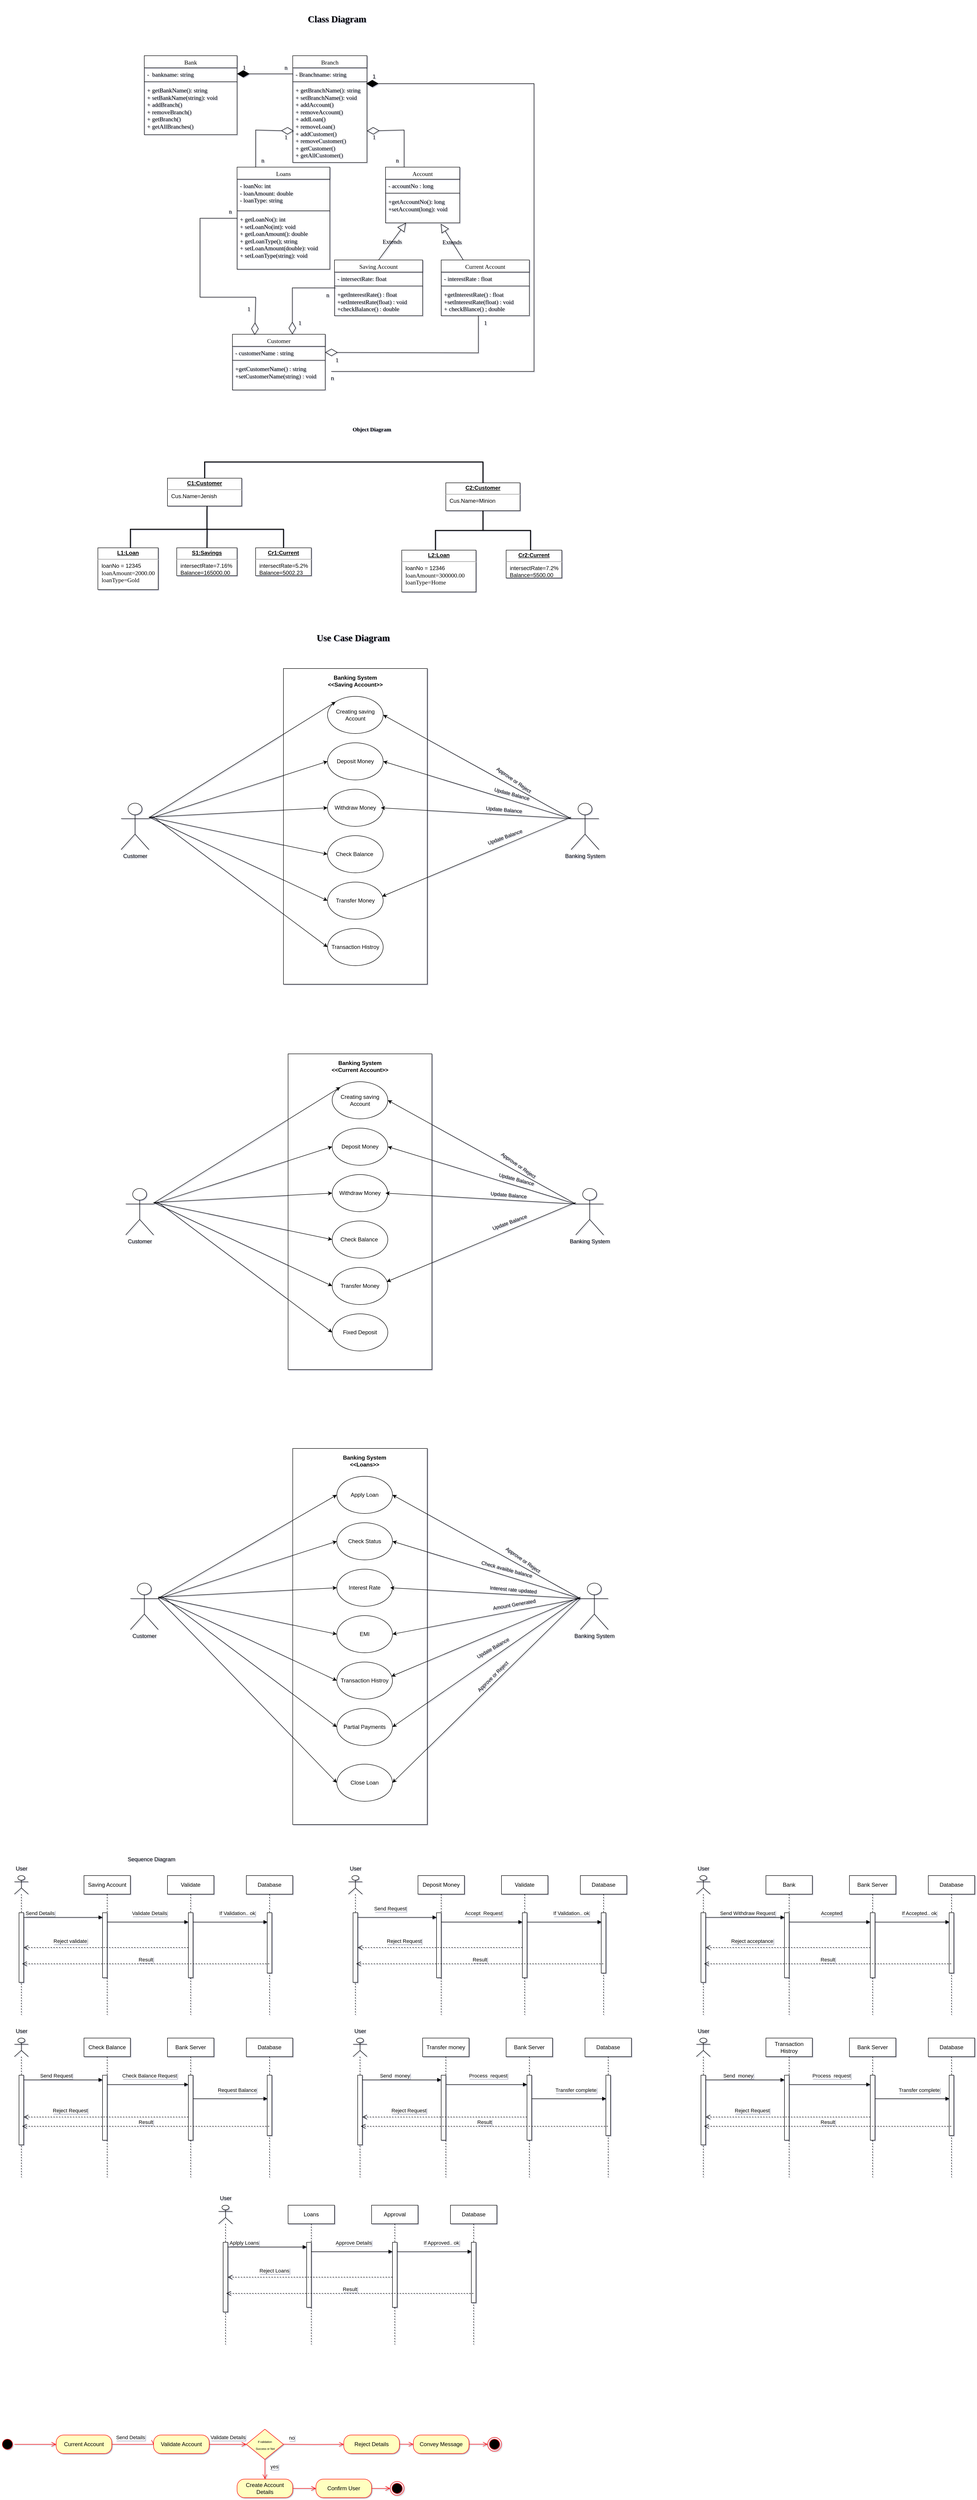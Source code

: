 <mxfile version="21.6.5" type="google">
  <diagram name="Page-1" id="ZmzHmSI67n-Ll3BZKY-X">
    <mxGraphModel grid="1" page="1" gridSize="10" guides="1" tooltips="1" connect="1" arrows="1" fold="1" pageScale="1" pageWidth="850" pageHeight="1100" math="0" shadow="1">
      <root>
        <mxCell id="0" />
        <mxCell id="1" parent="0" />
        <mxCell id="6AXfeKfA2t89UZ84hriZ-1" value="Bank" style="swimlane;fontStyle=0;align=center;verticalAlign=top;childLayout=stackLayout;horizontal=1;startSize=26;horizontalStack=0;resizeParent=1;resizeParentMax=0;resizeLast=0;collapsible=1;marginBottom=0;whiteSpace=wrap;html=1;fontFamily=Times New Roman;fontSize=13;rounded=0;labelBackgroundColor=none;" vertex="1" parent="1">
          <mxGeometry x="430" y="40" width="200" height="170" as="geometry" />
        </mxCell>
        <mxCell id="6AXfeKfA2t89UZ84hriZ-2" value="-&amp;nbsp; bankname: string" style="text;strokeColor=none;fillColor=none;align=left;verticalAlign=top;spacingLeft=4;spacingRight=4;overflow=hidden;rotatable=0;points=[[0,0.5],[1,0.5]];portConstraint=eastwest;whiteSpace=wrap;html=1;fontFamily=Times New Roman;fontStyle=0;fontSize=13;rounded=0;labelBackgroundColor=none;" vertex="1" parent="6AXfeKfA2t89UZ84hriZ-1">
          <mxGeometry y="26" width="200" height="26" as="geometry" />
        </mxCell>
        <mxCell id="6AXfeKfA2t89UZ84hriZ-3" value="" style="line;strokeWidth=1;fillColor=none;align=left;verticalAlign=middle;spacingTop=-1;spacingLeft=3;spacingRight=3;rotatable=0;labelPosition=right;points=[];portConstraint=eastwest;fontFamily=Times New Roman;fontStyle=0;fontSize=13;rounded=0;labelBackgroundColor=none;" vertex="1" parent="6AXfeKfA2t89UZ84hriZ-1">
          <mxGeometry y="52" width="200" height="8" as="geometry" />
        </mxCell>
        <mxCell id="6AXfeKfA2t89UZ84hriZ-4" value="+ getBankName(): string&lt;br style=&quot;font-size: 13px;&quot;&gt;+ setBankName(string): void&lt;br style=&quot;font-size: 13px;&quot;&gt;+ addBranch()&lt;br style=&quot;font-size: 13px;&quot;&gt;+ removeBranch()&lt;br style=&quot;font-size: 13px;&quot;&gt;+ getBranch()&lt;br style=&quot;font-size: 13px;&quot;&gt;+ getAllBranches()" style="text;strokeColor=none;fillColor=none;align=left;verticalAlign=top;spacingLeft=4;spacingRight=4;overflow=hidden;rotatable=0;points=[[0,0.5],[1,0.5]];portConstraint=eastwest;whiteSpace=wrap;html=1;fontFamily=Times New Roman;fontStyle=0;fontSize=13;rounded=0;labelBackgroundColor=none;" vertex="1" parent="6AXfeKfA2t89UZ84hriZ-1">
          <mxGeometry y="60" width="200" height="110" as="geometry" />
        </mxCell>
        <mxCell id="6AXfeKfA2t89UZ84hriZ-5" value="Branch" style="swimlane;fontStyle=0;align=center;verticalAlign=top;childLayout=stackLayout;horizontal=1;startSize=26;horizontalStack=0;resizeParent=1;resizeParentMax=0;resizeLast=0;collapsible=1;marginBottom=0;whiteSpace=wrap;html=1;fontFamily=Times New Roman;fontSize=13;rounded=0;labelBackgroundColor=none;" vertex="1" parent="1">
          <mxGeometry x="750" y="40" width="160" height="230" as="geometry" />
        </mxCell>
        <mxCell id="6AXfeKfA2t89UZ84hriZ-6" value="- Branchname: string" style="text;strokeColor=none;fillColor=none;align=left;verticalAlign=top;spacingLeft=4;spacingRight=4;overflow=hidden;rotatable=0;points=[[0,0.5],[1,0.5]];portConstraint=eastwest;whiteSpace=wrap;html=1;fontFamily=Times New Roman;fontStyle=0;fontSize=13;rounded=0;labelBackgroundColor=none;" vertex="1" parent="6AXfeKfA2t89UZ84hriZ-5">
          <mxGeometry y="26" width="160" height="26" as="geometry" />
        </mxCell>
        <mxCell id="6AXfeKfA2t89UZ84hriZ-7" value="" style="line;strokeWidth=1;fillColor=none;align=left;verticalAlign=middle;spacingTop=-1;spacingLeft=3;spacingRight=3;rotatable=0;labelPosition=right;points=[];portConstraint=eastwest;fontFamily=Times New Roman;fontStyle=0;fontSize=13;rounded=0;labelBackgroundColor=none;" vertex="1" parent="6AXfeKfA2t89UZ84hriZ-5">
          <mxGeometry y="52" width="160" height="8" as="geometry" />
        </mxCell>
        <mxCell id="6AXfeKfA2t89UZ84hriZ-8" value="+ getBranchName(): string&lt;br style=&quot;font-size: 13px;&quot;&gt;+ setBranchName(): void&lt;br style=&quot;font-size: 13px;&quot;&gt;+ addAccount()&lt;br style=&quot;font-size: 13px;&quot;&gt;+ removeAccount()&lt;br style=&quot;font-size: 13px;&quot;&gt;+ addLoan()&lt;br&gt;+ removeLoan()&lt;br&gt;+ addCustomer()&lt;br&gt;+ removeCustomer()&lt;br&gt;+ getCustomer()&lt;br&gt;+ getAllCustomer()" style="text;strokeColor=none;fillColor=none;align=left;verticalAlign=top;spacingLeft=4;spacingRight=4;overflow=hidden;rotatable=0;points=[[0,0.5],[1,0.5]];portConstraint=eastwest;whiteSpace=wrap;html=1;fontFamily=Times New Roman;fontStyle=0;fontSize=13;rounded=0;labelBackgroundColor=none;" vertex="1" parent="6AXfeKfA2t89UZ84hriZ-5">
          <mxGeometry y="60" width="160" height="170" as="geometry" />
        </mxCell>
        <mxCell id="6AXfeKfA2t89UZ84hriZ-9" value="Customer" style="swimlane;fontStyle=0;align=center;verticalAlign=top;childLayout=stackLayout;horizontal=1;startSize=26;horizontalStack=0;resizeParent=1;resizeParentMax=0;resizeLast=0;collapsible=1;marginBottom=0;whiteSpace=wrap;html=1;fontFamily=Times New Roman;fontSize=13;rounded=0;labelBackgroundColor=none;" vertex="1" parent="1">
          <mxGeometry x="620" y="640" width="200" height="120" as="geometry" />
        </mxCell>
        <mxCell id="6AXfeKfA2t89UZ84hriZ-10" value="- customerName : string" style="text;strokeColor=none;fillColor=none;align=left;verticalAlign=top;spacingLeft=4;spacingRight=4;overflow=hidden;rotatable=0;points=[[0,0.5],[1,0.5]];portConstraint=eastwest;whiteSpace=wrap;html=1;fontFamily=Times New Roman;fontStyle=0;fontSize=13;rounded=0;labelBackgroundColor=none;" vertex="1" parent="6AXfeKfA2t89UZ84hriZ-9">
          <mxGeometry y="26" width="200" height="26" as="geometry" />
        </mxCell>
        <mxCell id="6AXfeKfA2t89UZ84hriZ-11" value="" style="line;strokeWidth=1;fillColor=none;align=left;verticalAlign=middle;spacingTop=-1;spacingLeft=3;spacingRight=3;rotatable=0;labelPosition=right;points=[];portConstraint=eastwest;fontFamily=Times New Roman;fontStyle=0;fontSize=13;rounded=0;labelBackgroundColor=none;" vertex="1" parent="6AXfeKfA2t89UZ84hriZ-9">
          <mxGeometry y="52" width="200" height="8" as="geometry" />
        </mxCell>
        <mxCell id="6AXfeKfA2t89UZ84hriZ-12" value="+getCustomerName() : string&lt;br style=&quot;font-size: 13px;&quot;&gt;+setCustomerName(string) : void" style="text;strokeColor=none;fillColor=none;align=left;verticalAlign=top;spacingLeft=4;spacingRight=4;overflow=hidden;rotatable=0;points=[[0,0.5],[1,0.5]];portConstraint=eastwest;whiteSpace=wrap;html=1;fontFamily=Times New Roman;fontStyle=0;fontSize=13;rounded=0;labelBackgroundColor=none;" vertex="1" parent="6AXfeKfA2t89UZ84hriZ-9">
          <mxGeometry y="60" width="200" height="60" as="geometry" />
        </mxCell>
        <mxCell id="6AXfeKfA2t89UZ84hriZ-13" value="Account&lt;br style=&quot;font-size: 13px;&quot;&gt;" style="swimlane;fontStyle=0;align=center;verticalAlign=top;childLayout=stackLayout;horizontal=1;startSize=26;horizontalStack=0;resizeParent=1;resizeParentMax=0;resizeLast=0;collapsible=1;marginBottom=0;whiteSpace=wrap;html=1;fontFamily=Times New Roman;fontSize=13;rounded=0;labelBackgroundColor=none;" vertex="1" parent="1">
          <mxGeometry x="950" y="280" width="160" height="120" as="geometry" />
        </mxCell>
        <mxCell id="6AXfeKfA2t89UZ84hriZ-14" value="- accountNo : long" style="text;strokeColor=none;fillColor=none;align=left;verticalAlign=top;spacingLeft=4;spacingRight=4;overflow=hidden;rotatable=0;points=[[0,0.5],[1,0.5]];portConstraint=eastwest;whiteSpace=wrap;html=1;fontFamily=Times New Roman;fontStyle=0;fontSize=13;rounded=0;labelBackgroundColor=none;" vertex="1" parent="6AXfeKfA2t89UZ84hriZ-13">
          <mxGeometry y="26" width="160" height="26" as="geometry" />
        </mxCell>
        <mxCell id="6AXfeKfA2t89UZ84hriZ-15" value="" style="line;strokeWidth=1;fillColor=none;align=left;verticalAlign=middle;spacingTop=-1;spacingLeft=3;spacingRight=3;rotatable=0;labelPosition=right;points=[];portConstraint=eastwest;fontFamily=Times New Roman;fontStyle=0;fontSize=13;rounded=0;labelBackgroundColor=none;" vertex="1" parent="6AXfeKfA2t89UZ84hriZ-13">
          <mxGeometry y="52" width="160" height="8" as="geometry" />
        </mxCell>
        <mxCell id="6AXfeKfA2t89UZ84hriZ-16" value="+getAccountNo(): long&lt;br style=&quot;font-size: 13px;&quot;&gt;+setAccount(long): void" style="text;strokeColor=none;fillColor=none;align=left;verticalAlign=top;spacingLeft=4;spacingRight=4;overflow=hidden;rotatable=0;points=[[0,0.5],[1,0.5]];portConstraint=eastwest;whiteSpace=wrap;html=1;fontFamily=Times New Roman;fontStyle=0;fontSize=13;rounded=0;labelBackgroundColor=none;" vertex="1" parent="6AXfeKfA2t89UZ84hriZ-13">
          <mxGeometry y="60" width="160" height="60" as="geometry" />
        </mxCell>
        <mxCell id="6AXfeKfA2t89UZ84hriZ-17" value="Saving Account" style="swimlane;fontStyle=0;align=center;verticalAlign=top;childLayout=stackLayout;horizontal=1;startSize=26;horizontalStack=0;resizeParent=1;resizeParentMax=0;resizeLast=0;collapsible=1;marginBottom=0;whiteSpace=wrap;html=1;fontFamily=Times New Roman;fontSize=13;rounded=0;labelBackgroundColor=none;" vertex="1" parent="1">
          <mxGeometry x="840" y="480" width="190" height="120" as="geometry" />
        </mxCell>
        <mxCell id="6AXfeKfA2t89UZ84hriZ-18" value="- intersectRate: float" style="text;strokeColor=none;fillColor=none;align=left;verticalAlign=top;spacingLeft=4;spacingRight=4;overflow=hidden;rotatable=0;points=[[0,0.5],[1,0.5]];portConstraint=eastwest;whiteSpace=wrap;html=1;fontFamily=Times New Roman;fontStyle=0;fontSize=13;rounded=0;labelBackgroundColor=none;" vertex="1" parent="6AXfeKfA2t89UZ84hriZ-17">
          <mxGeometry y="26" width="190" height="26" as="geometry" />
        </mxCell>
        <mxCell id="6AXfeKfA2t89UZ84hriZ-19" value="" style="line;strokeWidth=1;fillColor=none;align=left;verticalAlign=middle;spacingTop=-1;spacingLeft=3;spacingRight=3;rotatable=0;labelPosition=right;points=[];portConstraint=eastwest;fontFamily=Times New Roman;fontStyle=0;fontSize=13;rounded=0;labelBackgroundColor=none;" vertex="1" parent="6AXfeKfA2t89UZ84hriZ-17">
          <mxGeometry y="52" width="190" height="8" as="geometry" />
        </mxCell>
        <mxCell id="6AXfeKfA2t89UZ84hriZ-20" value="+getInterestRate() : float&lt;br style=&quot;font-size: 13px;&quot;&gt;+setInterestRate(float) : void&lt;br style=&quot;font-size: 13px;&quot;&gt;+checkBalance() : double" style="text;strokeColor=none;fillColor=none;align=left;verticalAlign=top;spacingLeft=4;spacingRight=4;overflow=hidden;rotatable=0;points=[[0,0.5],[1,0.5]];portConstraint=eastwest;whiteSpace=wrap;html=1;fontFamily=Times New Roman;fontStyle=0;fontSize=13;rounded=0;labelBackgroundColor=none;" vertex="1" parent="6AXfeKfA2t89UZ84hriZ-17">
          <mxGeometry y="60" width="190" height="60" as="geometry" />
        </mxCell>
        <mxCell id="6AXfeKfA2t89UZ84hriZ-21" value="Current Account" style="swimlane;fontStyle=0;align=center;verticalAlign=top;childLayout=stackLayout;horizontal=1;startSize=26;horizontalStack=0;resizeParent=1;resizeParentMax=0;resizeLast=0;collapsible=1;marginBottom=0;whiteSpace=wrap;html=1;fontFamily=Times New Roman;fontSize=13;rounded=0;labelBackgroundColor=none;" vertex="1" parent="1">
          <mxGeometry x="1070" y="480" width="190" height="120" as="geometry" />
        </mxCell>
        <mxCell id="6AXfeKfA2t89UZ84hriZ-22" value="- interestRate : float" style="text;strokeColor=none;fillColor=none;align=left;verticalAlign=top;spacingLeft=4;spacingRight=4;overflow=hidden;rotatable=0;points=[[0,0.5],[1,0.5]];portConstraint=eastwest;whiteSpace=wrap;html=1;fontFamily=Times New Roman;fontStyle=0;fontSize=13;rounded=0;labelBackgroundColor=none;" vertex="1" parent="6AXfeKfA2t89UZ84hriZ-21">
          <mxGeometry y="26" width="190" height="26" as="geometry" />
        </mxCell>
        <mxCell id="6AXfeKfA2t89UZ84hriZ-23" value="" style="line;strokeWidth=1;fillColor=none;align=left;verticalAlign=middle;spacingTop=-1;spacingLeft=3;spacingRight=3;rotatable=0;labelPosition=right;points=[];portConstraint=eastwest;fontFamily=Times New Roman;fontStyle=0;fontSize=13;rounded=0;labelBackgroundColor=none;" vertex="1" parent="6AXfeKfA2t89UZ84hriZ-21">
          <mxGeometry y="52" width="190" height="8" as="geometry" />
        </mxCell>
        <mxCell id="6AXfeKfA2t89UZ84hriZ-24" value="+getInterestRate() : float&lt;br style=&quot;font-size: 13px;&quot;&gt;+setInterestRate(float) : void&lt;br style=&quot;font-size: 13px;&quot;&gt;+ checkBlance() ; double" style="text;strokeColor=none;fillColor=none;align=left;verticalAlign=top;spacingLeft=4;spacingRight=4;overflow=hidden;rotatable=0;points=[[0,0.5],[1,0.5]];portConstraint=eastwest;whiteSpace=wrap;html=1;fontFamily=Times New Roman;fontStyle=0;fontSize=13;rounded=0;labelBackgroundColor=none;" vertex="1" parent="6AXfeKfA2t89UZ84hriZ-21">
          <mxGeometry y="60" width="190" height="60" as="geometry" />
        </mxCell>
        <mxCell id="6AXfeKfA2t89UZ84hriZ-25" value="Loans" style="swimlane;fontStyle=0;align=center;verticalAlign=top;childLayout=stackLayout;horizontal=1;startSize=26;horizontalStack=0;resizeParent=1;resizeParentMax=0;resizeLast=0;collapsible=1;marginBottom=0;whiteSpace=wrap;html=1;fontFamily=Times New Roman;fontSize=13;rounded=0;labelBackgroundColor=none;" vertex="1" parent="1">
          <mxGeometry x="630" y="280" width="200" height="220" as="geometry" />
        </mxCell>
        <mxCell id="6AXfeKfA2t89UZ84hriZ-26" value="- loanNo: int&lt;br style=&quot;font-size: 13px;&quot;&gt;- loanAmount: double&lt;br style=&quot;font-size: 13px;&quot;&gt;- loanType: string" style="text;strokeColor=none;fillColor=none;align=left;verticalAlign=top;spacingLeft=4;spacingRight=4;overflow=hidden;rotatable=0;points=[[0,0.5],[1,0.5]];portConstraint=eastwest;whiteSpace=wrap;html=1;fontFamily=Times New Roman;fontStyle=0;fontSize=13;rounded=0;labelBackgroundColor=none;" vertex="1" parent="6AXfeKfA2t89UZ84hriZ-25">
          <mxGeometry y="26" width="200" height="64" as="geometry" />
        </mxCell>
        <mxCell id="6AXfeKfA2t89UZ84hriZ-38" value="" style="line;strokeWidth=1;fillColor=none;align=left;verticalAlign=middle;spacingTop=-1;spacingLeft=3;spacingRight=3;rotatable=0;labelPosition=right;points=[];portConstraint=eastwest;fontFamily=Times New Roman;fontStyle=0;fontSize=13;rounded=0;labelBackgroundColor=none;" vertex="1" parent="6AXfeKfA2t89UZ84hriZ-25">
          <mxGeometry y="90" width="200" height="8" as="geometry" />
        </mxCell>
        <mxCell id="6AXfeKfA2t89UZ84hriZ-28" value="+ getLoanNo(): int&lt;br style=&quot;font-size: 13px;&quot;&gt;+ setLoanNo(int): void&lt;br style=&quot;font-size: 13px;&quot;&gt;+ getLoanAmount(): double&lt;br style=&quot;font-size: 13px;&quot;&gt;+ getLoanType(); string&lt;br style=&quot;font-size: 13px;&quot;&gt;+ setLoanAmount(double): void&lt;br style=&quot;font-size: 13px;&quot;&gt;+ setLoanType(string): void" style="text;strokeColor=none;fillColor=none;align=left;verticalAlign=top;spacingLeft=4;spacingRight=4;overflow=hidden;rotatable=0;points=[[0,0.5],[1,0.5]];portConstraint=eastwest;whiteSpace=wrap;html=1;fontFamily=Times New Roman;fontStyle=0;fontSize=13;rounded=0;labelBackgroundColor=none;" vertex="1" parent="6AXfeKfA2t89UZ84hriZ-25">
          <mxGeometry y="98" width="200" height="122" as="geometry" />
        </mxCell>
        <mxCell id="6AXfeKfA2t89UZ84hriZ-29" value="" style="endArrow=diamondThin;endFill=1;endSize=24;html=1;rounded=0;exitX=0;exitY=0.5;exitDx=0;exitDy=0;entryX=1;entryY=0.5;entryDx=0;entryDy=0;fontFamily=Times New Roman;fontStyle=0;fontSize=13;labelBackgroundColor=none;fontColor=default;" edge="1" parent="1" source="6AXfeKfA2t89UZ84hriZ-6" target="6AXfeKfA2t89UZ84hriZ-2">
          <mxGeometry width="160" relative="1" as="geometry">
            <mxPoint x="790" y="90" as="sourcePoint" />
            <mxPoint x="630" y="90" as="targetPoint" />
          </mxGeometry>
        </mxCell>
        <mxCell id="6AXfeKfA2t89UZ84hriZ-30" value="n" style="text;html=1;align=center;verticalAlign=middle;resizable=0;points=[];autosize=1;strokeColor=none;fillColor=none;fontFamily=Times New Roman;fontStyle=0;fontSize=13;rounded=0;labelBackgroundColor=none;" vertex="1" parent="1">
          <mxGeometry x="720" y="50" width="30" height="30" as="geometry" />
        </mxCell>
        <mxCell id="6AXfeKfA2t89UZ84hriZ-31" value="1" style="text;html=1;align=center;verticalAlign=middle;resizable=0;points=[];autosize=1;strokeColor=none;fillColor=none;fontFamily=Times New Roman;fontStyle=0;fontSize=13;rounded=0;labelBackgroundColor=none;" vertex="1" parent="1">
          <mxGeometry x="630" y="50" width="30" height="30" as="geometry" />
        </mxCell>
        <mxCell id="6AXfeKfA2t89UZ84hriZ-32" value="" style="endArrow=diamondThin;endFill=0;endSize=24;html=1;rounded=0;exitX=0;exitY=1;exitDx=0;exitDy=0;entryX=0.013;entryY=0.6;entryDx=0;entryDy=0;entryPerimeter=0;exitPerimeter=0;fontFamily=Times New Roman;fontStyle=0;fontSize=13;labelBackgroundColor=none;fontColor=default;" edge="1" parent="1" source="6AXfeKfA2t89UZ84hriZ-33" target="6AXfeKfA2t89UZ84hriZ-8">
          <mxGeometry width="160" relative="1" as="geometry">
            <mxPoint x="710" y="300" as="sourcePoint" />
            <mxPoint x="750" y="150" as="targetPoint" />
            <Array as="points">
              <mxPoint x="670" y="200" />
            </Array>
          </mxGeometry>
        </mxCell>
        <mxCell id="6AXfeKfA2t89UZ84hriZ-33" value="n&lt;br style=&quot;font-size: 13px;&quot;&gt;" style="text;html=1;align=center;verticalAlign=middle;resizable=0;points=[];autosize=1;strokeColor=none;fillColor=none;fontFamily=Times New Roman;fontStyle=0;fontSize=13;rounded=0;labelBackgroundColor=none;" vertex="1" parent="1">
          <mxGeometry x="670" y="250" width="30" height="30" as="geometry" />
        </mxCell>
        <mxCell id="6AXfeKfA2t89UZ84hriZ-34" value="1" style="text;html=1;align=center;verticalAlign=middle;resizable=0;points=[];autosize=1;strokeColor=none;fillColor=none;fontFamily=Times New Roman;fontStyle=0;fontSize=13;rounded=0;labelBackgroundColor=none;" vertex="1" parent="1">
          <mxGeometry x="720" y="200" width="30" height="30" as="geometry" />
        </mxCell>
        <mxCell id="6AXfeKfA2t89UZ84hriZ-35" value="" style="endArrow=diamondThin;endFill=0;endSize=24;html=1;rounded=0;entryX=1;entryY=0.6;entryDx=0;entryDy=0;entryPerimeter=0;exitX=0.25;exitY=0;exitDx=0;exitDy=0;fontFamily=Times New Roman;fontStyle=0;fontSize=13;labelBackgroundColor=none;fontColor=default;" edge="1" parent="1" source="6AXfeKfA2t89UZ84hriZ-13" target="6AXfeKfA2t89UZ84hriZ-8">
          <mxGeometry width="160" relative="1" as="geometry">
            <mxPoint x="990" y="270" as="sourcePoint" />
            <mxPoint x="870" y="300" as="targetPoint" />
            <Array as="points">
              <mxPoint x="990" y="200" />
            </Array>
          </mxGeometry>
        </mxCell>
        <mxCell id="6AXfeKfA2t89UZ84hriZ-36" value="n" style="text;html=1;align=center;verticalAlign=middle;resizable=0;points=[];autosize=1;strokeColor=none;fillColor=none;fontFamily=Times New Roman;fontStyle=0;fontSize=13;rounded=0;labelBackgroundColor=none;" vertex="1" parent="1">
          <mxGeometry x="960" y="250" width="30" height="30" as="geometry" />
        </mxCell>
        <mxCell id="6AXfeKfA2t89UZ84hriZ-37" value="1&lt;br style=&quot;font-size: 13px;&quot;&gt;" style="text;html=1;align=center;verticalAlign=middle;resizable=0;points=[];autosize=1;strokeColor=none;fillColor=none;fontFamily=Times New Roman;fontStyle=0;fontSize=13;rounded=0;labelBackgroundColor=none;" vertex="1" parent="1">
          <mxGeometry x="910" y="200" width="30" height="30" as="geometry" />
        </mxCell>
        <mxCell id="6AXfeKfA2t89UZ84hriZ-39" value="Extends" style="endArrow=block;endSize=16;endFill=0;html=1;rounded=0;exitX=0.5;exitY=0;exitDx=0;exitDy=0;entryX=0.275;entryY=1;entryDx=0;entryDy=0;entryPerimeter=0;fontFamily=Times New Roman;fontStyle=0;fontSize=13;labelBackgroundColor=none;fontColor=default;" edge="1" parent="1" source="6AXfeKfA2t89UZ84hriZ-17" target="6AXfeKfA2t89UZ84hriZ-16">
          <mxGeometry width="160" relative="1" as="geometry">
            <mxPoint x="920" y="530" as="sourcePoint" />
            <mxPoint x="1080" y="530" as="targetPoint" />
          </mxGeometry>
        </mxCell>
        <mxCell id="6AXfeKfA2t89UZ84hriZ-40" value="Extends" style="endArrow=block;endSize=16;endFill=0;html=1;rounded=0;exitX=0.25;exitY=0;exitDx=0;exitDy=0;entryX=0.744;entryY=1.033;entryDx=0;entryDy=0;entryPerimeter=0;fontFamily=Times New Roman;fontStyle=0;fontSize=13;labelBackgroundColor=none;fontColor=default;" edge="1" parent="1" source="6AXfeKfA2t89UZ84hriZ-21" target="6AXfeKfA2t89UZ84hriZ-16">
          <mxGeometry width="160" relative="1" as="geometry">
            <mxPoint x="945" y="490" as="sourcePoint" />
            <mxPoint x="1004" y="410" as="targetPoint" />
          </mxGeometry>
        </mxCell>
        <mxCell id="6AXfeKfA2t89UZ84hriZ-41" value="" style="endArrow=diamondThin;endFill=0;endSize=24;html=1;rounded=0;entryX=0.19;entryY=0.012;entryDx=0;entryDy=0;entryPerimeter=0;exitX=1;exitY=1;exitDx=0;exitDy=0;exitPerimeter=0;fontFamily=Times New Roman;fontStyle=0;fontSize=13;labelBackgroundColor=none;fontColor=default;" edge="1" parent="1" source="6AXfeKfA2t89UZ84hriZ-42">
          <mxGeometry width="160" relative="1" as="geometry">
            <mxPoint x="550" y="420" as="sourcePoint" />
            <mxPoint x="668" y="641.44" as="targetPoint" />
            <Array as="points">
              <mxPoint x="550" y="390" />
              <mxPoint x="550" y="560" />
              <mxPoint x="670" y="560" />
            </Array>
          </mxGeometry>
        </mxCell>
        <mxCell id="6AXfeKfA2t89UZ84hriZ-42" value="n" style="text;html=1;align=center;verticalAlign=middle;resizable=0;points=[];autosize=1;strokeColor=none;fillColor=none;fontFamily=Times New Roman;fontStyle=0;fontSize=13;rounded=0;labelBackgroundColor=none;" vertex="1" parent="1">
          <mxGeometry x="600" y="360" width="30" height="30" as="geometry" />
        </mxCell>
        <mxCell id="6AXfeKfA2t89UZ84hriZ-43" value="1&lt;br style=&quot;font-size: 13px;&quot;&gt;" style="text;html=1;align=center;verticalAlign=middle;resizable=0;points=[];autosize=1;strokeColor=none;fillColor=none;fontFamily=Times New Roman;fontStyle=0;fontSize=13;rounded=0;labelBackgroundColor=none;" vertex="1" parent="1">
          <mxGeometry x="640" y="570" width="30" height="30" as="geometry" />
        </mxCell>
        <mxCell id="6AXfeKfA2t89UZ84hriZ-44" value="" style="endArrow=diamondThin;endFill=0;endSize=24;html=1;rounded=0;entryX=0.595;entryY=0;entryDx=0;entryDy=0;entryPerimeter=0;exitX=0.011;exitY=0;exitDx=0;exitDy=0;exitPerimeter=0;fontFamily=Times New Roman;fontStyle=0;fontSize=13;labelBackgroundColor=none;fontColor=default;" edge="1" parent="1" source="6AXfeKfA2t89UZ84hriZ-20">
          <mxGeometry width="160" relative="1" as="geometry">
            <mxPoint x="840" y="650" as="sourcePoint" />
            <mxPoint x="749" y="640" as="targetPoint" />
            <Array as="points">
              <mxPoint x="749" y="540" />
            </Array>
          </mxGeometry>
        </mxCell>
        <mxCell id="6AXfeKfA2t89UZ84hriZ-45" value="1&lt;br style=&quot;font-size: 13px;&quot;&gt;" style="text;html=1;align=center;verticalAlign=middle;resizable=0;points=[];autosize=1;strokeColor=none;fillColor=none;fontFamily=Times New Roman;fontStyle=0;fontSize=13;rounded=0;labelBackgroundColor=none;" vertex="1" parent="1">
          <mxGeometry x="750" y="600" width="30" height="30" as="geometry" />
        </mxCell>
        <mxCell id="6AXfeKfA2t89UZ84hriZ-46" value="" style="endArrow=diamondThin;endFill=0;endSize=24;html=1;rounded=0;entryX=1;entryY=0.5;entryDx=0;entryDy=0;fontFamily=Times New Roman;fontStyle=0;fontSize=13;labelBackgroundColor=none;fontColor=default;" edge="1" parent="1" target="6AXfeKfA2t89UZ84hriZ-10">
          <mxGeometry width="160" relative="1" as="geometry">
            <mxPoint x="1150" y="600" as="sourcePoint" />
            <mxPoint x="840" y="650" as="targetPoint" />
            <Array as="points">
              <mxPoint x="1150" y="680" />
            </Array>
          </mxGeometry>
        </mxCell>
        <mxCell id="6AXfeKfA2t89UZ84hriZ-47" value="1" style="text;html=1;align=center;verticalAlign=middle;resizable=0;points=[];autosize=1;strokeColor=none;fillColor=none;fontFamily=Times New Roman;fontStyle=0;fontSize=13;rounded=0;labelBackgroundColor=none;" vertex="1" parent="1">
          <mxGeometry x="1150" y="600" width="30" height="30" as="geometry" />
        </mxCell>
        <mxCell id="6AXfeKfA2t89UZ84hriZ-48" value="1" style="text;html=1;align=center;verticalAlign=middle;resizable=0;points=[];autosize=1;strokeColor=none;fillColor=none;fontFamily=Times New Roman;fontStyle=0;fontSize=13;rounded=0;labelBackgroundColor=none;" vertex="1" parent="1">
          <mxGeometry x="830" y="680" width="30" height="30" as="geometry" />
        </mxCell>
        <mxCell id="6AXfeKfA2t89UZ84hriZ-49" value="n&lt;br style=&quot;font-size: 13px;&quot;&gt;" style="text;html=1;align=center;verticalAlign=middle;resizable=0;points=[];autosize=1;strokeColor=none;fillColor=none;fontFamily=Times New Roman;fontStyle=0;fontSize=13;rounded=0;labelBackgroundColor=none;" vertex="1" parent="1">
          <mxGeometry x="810" y="540" width="30" height="30" as="geometry" />
        </mxCell>
        <mxCell id="6AXfeKfA2t89UZ84hriZ-50" value="" style="endArrow=diamondThin;endFill=1;endSize=24;html=1;rounded=0;entryX=0.988;entryY=0;entryDx=0;entryDy=0;entryPerimeter=0;exitX=1.015;exitY=0.333;exitDx=0;exitDy=0;exitPerimeter=0;labelBackgroundColor=none;fontColor=default;" edge="1" parent="1" target="6AXfeKfA2t89UZ84hriZ-8">
          <mxGeometry width="160" relative="1" as="geometry">
            <mxPoint x="833" y="719.98" as="sourcePoint" />
            <mxPoint x="750" y="230" as="targetPoint" />
            <Array as="points">
              <mxPoint x="1270" y="720" />
              <mxPoint x="1270" y="360" />
              <mxPoint x="1270" y="100" />
            </Array>
          </mxGeometry>
        </mxCell>
        <mxCell id="6AXfeKfA2t89UZ84hriZ-51" value="1&lt;br&gt;" style="text;html=1;align=center;verticalAlign=middle;resizable=0;points=[];autosize=1;strokeColor=none;fillColor=none;rounded=0;labelBackgroundColor=none;" vertex="1" parent="1">
          <mxGeometry x="910" y="70" width="30" height="30" as="geometry" />
        </mxCell>
        <mxCell id="6AXfeKfA2t89UZ84hriZ-52" value="n&lt;br&gt;" style="text;html=1;align=center;verticalAlign=middle;resizable=0;points=[];autosize=1;strokeColor=none;fillColor=none;rounded=0;labelBackgroundColor=none;" vertex="1" parent="1">
          <mxGeometry x="820" y="720" width="30" height="30" as="geometry" />
        </mxCell>
        <mxCell id="6AXfeKfA2t89UZ84hriZ-57" value="&lt;p style=&quot;margin:0px;margin-top:4px;text-align:center;text-decoration:underline;&quot;&gt;&lt;b&gt;C1:Customer&lt;/b&gt;&lt;/p&gt;&lt;hr&gt;&lt;p style=&quot;margin:0px;margin-left:8px;&quot;&gt;Cus.Name=Jenish&lt;/p&gt;" style="verticalAlign=top;align=left;overflow=fill;fontSize=12;fontFamily=Helvetica;html=1;whiteSpace=wrap;rounded=0;labelBackgroundColor=none;" vertex="1" parent="1">
          <mxGeometry x="480" y="950" width="160" height="60" as="geometry" />
        </mxCell>
        <mxCell id="6AXfeKfA2t89UZ84hriZ-59" value="&lt;p style=&quot;margin:0px;margin-top:4px;text-align:center;text-decoration:underline;&quot;&gt;&lt;b&gt;C2:Customer&lt;/b&gt;&lt;/p&gt;&lt;hr&gt;&lt;p style=&quot;margin:0px;margin-left:8px;&quot;&gt;Cus.Name=Minion&lt;/p&gt;" style="verticalAlign=top;align=left;overflow=fill;fontSize=12;fontFamily=Helvetica;html=1;whiteSpace=wrap;rounded=0;labelBackgroundColor=none;" vertex="1" parent="1">
          <mxGeometry x="1080" y="960" width="160" height="60" as="geometry" />
        </mxCell>
        <mxCell id="6AXfeKfA2t89UZ84hriZ-60" value="&lt;p style=&quot;margin:0px;margin-top:4px;text-align:center;text-decoration:underline;&quot;&gt;&lt;b&gt;L1:Loan&lt;/b&gt;&lt;/p&gt;&lt;hr&gt;&lt;p style=&quot;margin:0px;margin-left:8px;&quot;&gt;loanNo = 12345&lt;br style=&quot;border-color: var(--border-color); font-family: &amp;quot;Times New Roman&amp;quot;; font-size: 13px;&quot;&gt;&lt;span style=&quot;font-family: &amp;quot;Times New Roman&amp;quot;; font-size: 13px;&quot;&gt;loanAmount=2000.00&lt;/span&gt;&lt;br style=&quot;border-color: var(--border-color); font-family: &amp;quot;Times New Roman&amp;quot;; font-size: 13px;&quot;&gt;&lt;span style=&quot;font-family: &amp;quot;Times New Roman&amp;quot;; font-size: 13px;&quot;&gt;loanType=Gold&lt;/span&gt;&lt;br&gt;&lt;/p&gt;" style="verticalAlign=top;align=left;overflow=fill;fontSize=12;fontFamily=Helvetica;html=1;whiteSpace=wrap;rounded=0;labelBackgroundColor=none;" vertex="1" parent="1">
          <mxGeometry x="330" y="1100" width="130" height="90" as="geometry" />
        </mxCell>
        <mxCell id="6AXfeKfA2t89UZ84hriZ-61" value="&lt;p style=&quot;margin:0px;margin-top:4px;text-align:center;text-decoration:underline;&quot;&gt;&lt;b&gt;S1:Savings&lt;/b&gt;&lt;/p&gt;&lt;hr&gt;&lt;p style=&quot;margin:0px;margin-left:8px;&quot;&gt;intersectRate=7.16%&lt;br&gt;&lt;/p&gt;&lt;p style=&quot;margin:0px;margin-left:8px;&quot;&gt;Balance=165000.00&lt;/p&gt;" style="verticalAlign=top;align=left;overflow=fill;fontSize=12;fontFamily=Helvetica;html=1;whiteSpace=wrap;rounded=0;labelBackgroundColor=none;" vertex="1" parent="1">
          <mxGeometry x="500" y="1100" width="130" height="60" as="geometry" />
        </mxCell>
        <mxCell id="6AXfeKfA2t89UZ84hriZ-62" value="&lt;p style=&quot;margin:0px;margin-top:4px;text-align:center;text-decoration:underline;&quot;&gt;&lt;b&gt;Cr1:Current&lt;/b&gt;&lt;/p&gt;&lt;hr&gt;&lt;p style=&quot;margin:0px;margin-left:8px;&quot;&gt;intersectRate=5.2%&lt;br&gt;&lt;/p&gt;&lt;p style=&quot;margin:0px;margin-left:8px;&quot;&gt;Balance=5002.23&lt;/p&gt;" style="verticalAlign=top;align=left;overflow=fill;fontSize=12;fontFamily=Helvetica;html=1;whiteSpace=wrap;rounded=0;labelBackgroundColor=none;" vertex="1" parent="1">
          <mxGeometry x="670" y="1100" width="120" height="60" as="geometry" />
        </mxCell>
        <mxCell id="6AXfeKfA2t89UZ84hriZ-63" value="&lt;p style=&quot;margin:0px;margin-top:4px;text-align:center;text-decoration:underline;&quot;&gt;&lt;b&gt;L2:Loan&lt;/b&gt;&lt;/p&gt;&lt;hr&gt;&lt;p style=&quot;margin:0px;margin-left:8px;&quot;&gt;loanNo = 12346&lt;br style=&quot;border-color: var(--border-color); font-family: &amp;quot;Times New Roman&amp;quot;; font-size: 13px;&quot;&gt;&lt;span style=&quot;font-family: &amp;quot;Times New Roman&amp;quot;; font-size: 13px;&quot;&gt;loanAmount=300000.00&lt;/span&gt;&lt;br style=&quot;border-color: var(--border-color); font-family: &amp;quot;Times New Roman&amp;quot;; font-size: 13px;&quot;&gt;&lt;span style=&quot;font-family: &amp;quot;Times New Roman&amp;quot;; font-size: 13px;&quot;&gt;loanType=Home&lt;/span&gt;&lt;br&gt;&lt;/p&gt;" style="verticalAlign=top;align=left;overflow=fill;fontSize=12;fontFamily=Helvetica;html=1;whiteSpace=wrap;rounded=0;labelBackgroundColor=none;" vertex="1" parent="1">
          <mxGeometry x="985" y="1105" width="160" height="90" as="geometry" />
        </mxCell>
        <mxCell id="6AXfeKfA2t89UZ84hriZ-64" value="&lt;p style=&quot;margin:0px;margin-top:4px;text-align:center;text-decoration:underline;&quot;&gt;&lt;b&gt;Cr2:Current&lt;/b&gt;&lt;/p&gt;&lt;hr&gt;&lt;p style=&quot;margin:0px;margin-left:8px;&quot;&gt;intersectRate=7.2%&lt;br&gt;&lt;/p&gt;&lt;p style=&quot;margin:0px;margin-left:8px;&quot;&gt;Balance=5500.00&lt;/p&gt;" style="verticalAlign=top;align=left;overflow=fill;fontSize=12;fontFamily=Helvetica;html=1;whiteSpace=wrap;rounded=0;labelBackgroundColor=none;" vertex="1" parent="1">
          <mxGeometry x="1210" y="1105" width="120" height="60" as="geometry" />
        </mxCell>
        <mxCell id="6AXfeKfA2t89UZ84hriZ-78" style="edgeStyle=orthogonalEdgeStyle;rounded=0;orthogonalLoop=1;jettySize=auto;html=1;exitX=1;exitY=0;exitDx=0;exitDy=0;exitPerimeter=0;entryX=0.5;entryY=0;entryDx=0;entryDy=0;endArrow=none;endFill=0;strokeWidth=2;labelBackgroundColor=none;fontColor=default;" edge="1" parent="1" source="6AXfeKfA2t89UZ84hriZ-72" target="6AXfeKfA2t89UZ84hriZ-59">
          <mxGeometry relative="1" as="geometry" />
        </mxCell>
        <mxCell id="6AXfeKfA2t89UZ84hriZ-72" value="" style="strokeWidth=2;html=1;shape=mxgraph.flowchart.annotation_1;align=left;pointerEvents=1;direction=south;rounded=0;labelBackgroundColor=none;" vertex="1" parent="1">
          <mxGeometry x="560" y="915" width="600" height="35" as="geometry" />
        </mxCell>
        <mxCell id="6AXfeKfA2t89UZ84hriZ-73" value="" style="strokeWidth=2;html=1;shape=mxgraph.flowchart.annotation_2;align=left;labelPosition=right;pointerEvents=1;direction=south;rounded=0;labelBackgroundColor=none;" vertex="1" parent="1">
          <mxGeometry x="400" y="1020" width="330" height="80" as="geometry" />
        </mxCell>
        <mxCell id="6AXfeKfA2t89UZ84hriZ-75" value="" style="endArrow=none;html=1;rounded=0;exitX=0.511;exitY=0.499;exitDx=0;exitDy=0;exitPerimeter=0;entryX=1;entryY=0.5;entryDx=0;entryDy=0;entryPerimeter=0;strokeWidth=2;labelBackgroundColor=none;fontColor=default;" edge="1" parent="1" source="6AXfeKfA2t89UZ84hriZ-73" target="6AXfeKfA2t89UZ84hriZ-73">
          <mxGeometry width="50" height="50" relative="1" as="geometry">
            <mxPoint x="550" y="1130" as="sourcePoint" />
            <mxPoint x="720" y="1260" as="targetPoint" />
          </mxGeometry>
        </mxCell>
        <mxCell id="6AXfeKfA2t89UZ84hriZ-76" value="" style="strokeWidth=2;html=1;shape=mxgraph.flowchart.annotation_2;align=left;labelPosition=right;pointerEvents=1;direction=south;rounded=0;labelBackgroundColor=none;" vertex="1" parent="1">
          <mxGeometry x="1057.5" y="1020" width="205" height="85" as="geometry" />
        </mxCell>
        <mxCell id="6AXfeKfA2t89UZ84hriZ-77" style="edgeStyle=orthogonalEdgeStyle;rounded=0;orthogonalLoop=1;jettySize=auto;html=1;exitX=0;exitY=0.5;exitDx=0;exitDy=0;exitPerimeter=0;entryX=-0.125;entryY=0.499;entryDx=0;entryDy=0;entryPerimeter=0;endArrow=none;endFill=0;strokeWidth=2;labelBackgroundColor=none;fontColor=default;" edge="1" parent="1" source="6AXfeKfA2t89UZ84hriZ-73" target="6AXfeKfA2t89UZ84hriZ-73">
          <mxGeometry relative="1" as="geometry" />
        </mxCell>
        <mxCell id="l_UlJ0JAi8rzWj6_WP-u-1" value="Customer" style="shape=umlActor;verticalLabelPosition=bottom;verticalAlign=top;html=1;rounded=0;labelBackgroundColor=none;" vertex="1" parent="1">
          <mxGeometry x="380" y="1650" width="60" height="100" as="geometry" />
        </mxCell>
        <mxCell id="l_UlJ0JAi8rzWj6_WP-u-2" value="Banking System" style="shape=umlActor;verticalLabelPosition=bottom;verticalAlign=top;html=1;rounded=0;labelBackgroundColor=none;" vertex="1" parent="1">
          <mxGeometry x="1350" y="1650" width="60" height="100" as="geometry" />
        </mxCell>
        <mxCell id="l_UlJ0JAi8rzWj6_WP-u-9" value="" style="rounded=0;whiteSpace=wrap;html=1;align=left;labelBackgroundColor=none;" vertex="1" parent="1">
          <mxGeometry x="730" y="1360" width="310" height="680" as="geometry" />
        </mxCell>
        <mxCell id="l_UlJ0JAi8rzWj6_WP-u-10" value="Creating saving Account" style="ellipse;whiteSpace=wrap;html=1;rounded=0;labelBackgroundColor=none;" vertex="1" parent="1">
          <mxGeometry x="825" y="1420" width="120" height="80" as="geometry" />
        </mxCell>
        <mxCell id="l_UlJ0JAi8rzWj6_WP-u-11" value="Deposit Money" style="ellipse;whiteSpace=wrap;html=1;rounded=0;labelBackgroundColor=none;" vertex="1" parent="1">
          <mxGeometry x="825" y="1520" width="120" height="80" as="geometry" />
        </mxCell>
        <mxCell id="l_UlJ0JAi8rzWj6_WP-u-12" value="Withdraw Money" style="ellipse;whiteSpace=wrap;html=1;rounded=0;labelBackgroundColor=none;" vertex="1" parent="1">
          <mxGeometry x="825" y="1620" width="120" height="80" as="geometry" />
        </mxCell>
        <mxCell id="l_UlJ0JAi8rzWj6_WP-u-13" value="Check Balance&amp;nbsp;" style="ellipse;whiteSpace=wrap;html=1;rounded=0;labelBackgroundColor=none;" vertex="1" parent="1">
          <mxGeometry x="825" y="1720" width="120" height="80" as="geometry" />
        </mxCell>
        <mxCell id="l_UlJ0JAi8rzWj6_WP-u-14" value="Transfer Money" style="ellipse;whiteSpace=wrap;html=1;rounded=0;labelBackgroundColor=none;" vertex="1" parent="1">
          <mxGeometry x="825" y="1820" width="120" height="80" as="geometry" />
        </mxCell>
        <mxCell id="l_UlJ0JAi8rzWj6_WP-u-15" value="Transaction Histroy" style="ellipse;whiteSpace=wrap;html=1;rounded=0;labelBackgroundColor=none;" vertex="1" parent="1">
          <mxGeometry x="825" y="1920" width="120" height="80" as="geometry" />
        </mxCell>
        <mxCell id="l_UlJ0JAi8rzWj6_WP-u-16" value="" style="endArrow=classic;html=1;rounded=0;entryX=0;entryY=0;entryDx=0;entryDy=0;labelBackgroundColor=none;fontColor=default;" edge="1" parent="1" source="l_UlJ0JAi8rzWj6_WP-u-1" target="l_UlJ0JAi8rzWj6_WP-u-10">
          <mxGeometry width="50" height="50" relative="1" as="geometry">
            <mxPoint x="440" y="1680" as="sourcePoint" />
            <mxPoint x="490" y="1630" as="targetPoint" />
          </mxGeometry>
        </mxCell>
        <mxCell id="l_UlJ0JAi8rzWj6_WP-u-17" value="" style="endArrow=classic;html=1;rounded=0;entryX=0;entryY=0.5;entryDx=0;entryDy=0;exitX=1;exitY=0.333;exitDx=0;exitDy=0;exitPerimeter=0;labelBackgroundColor=none;fontColor=default;" edge="1" parent="1" source="l_UlJ0JAi8rzWj6_WP-u-1" target="l_UlJ0JAi8rzWj6_WP-u-11">
          <mxGeometry width="50" height="50" relative="1" as="geometry">
            <mxPoint x="450" y="1690" as="sourcePoint" />
            <mxPoint x="853" y="1442" as="targetPoint" />
          </mxGeometry>
        </mxCell>
        <mxCell id="l_UlJ0JAi8rzWj6_WP-u-18" value="" style="endArrow=classic;html=1;rounded=0;entryX=0;entryY=0.5;entryDx=0;entryDy=0;labelBackgroundColor=none;fontColor=default;" edge="1" parent="1" target="l_UlJ0JAi8rzWj6_WP-u-12">
          <mxGeometry width="50" height="50" relative="1" as="geometry">
            <mxPoint x="440" y="1680" as="sourcePoint" />
            <mxPoint x="835" y="1570" as="targetPoint" />
          </mxGeometry>
        </mxCell>
        <mxCell id="l_UlJ0JAi8rzWj6_WP-u-19" value="" style="endArrow=classic;html=1;rounded=0;entryX=0;entryY=0.5;entryDx=0;entryDy=0;labelBackgroundColor=none;fontColor=default;" edge="1" parent="1" target="l_UlJ0JAi8rzWj6_WP-u-13">
          <mxGeometry width="50" height="50" relative="1" as="geometry">
            <mxPoint x="440" y="1680" as="sourcePoint" />
            <mxPoint x="830" y="1610" as="targetPoint" />
          </mxGeometry>
        </mxCell>
        <mxCell id="l_UlJ0JAi8rzWj6_WP-u-20" value="" style="endArrow=classic;html=1;rounded=0;entryX=0;entryY=0.5;entryDx=0;entryDy=0;labelBackgroundColor=none;fontColor=default;" edge="1" parent="1" target="l_UlJ0JAi8rzWj6_WP-u-14">
          <mxGeometry width="50" height="50" relative="1" as="geometry">
            <mxPoint x="440" y="1680" as="sourcePoint" />
            <mxPoint x="855" y="1590" as="targetPoint" />
          </mxGeometry>
        </mxCell>
        <mxCell id="l_UlJ0JAi8rzWj6_WP-u-21" value="" style="endArrow=classic;html=1;rounded=0;entryX=0;entryY=0.5;entryDx=0;entryDy=0;labelBackgroundColor=none;fontColor=default;" edge="1" parent="1" target="l_UlJ0JAi8rzWj6_WP-u-15">
          <mxGeometry width="50" height="50" relative="1" as="geometry">
            <mxPoint x="450" y="1680" as="sourcePoint" />
            <mxPoint x="865" y="1600" as="targetPoint" />
          </mxGeometry>
        </mxCell>
        <mxCell id="l_UlJ0JAi8rzWj6_WP-u-22" value="&lt;b&gt;Banking System&lt;br&gt;&amp;lt;&amp;lt;Saving Account&amp;gt;&amp;gt;&lt;br&gt;&lt;/b&gt;" style="text;html=1;strokeColor=none;fillColor=none;align=center;verticalAlign=middle;whiteSpace=wrap;rounded=0;labelBackgroundColor=none;" vertex="1" parent="1">
          <mxGeometry x="815" y="1372" width="140" height="30" as="geometry" />
        </mxCell>
        <mxCell id="l_UlJ0JAi8rzWj6_WP-u-23" value="" style="endArrow=classic;html=1;rounded=0;entryX=1;entryY=0.5;entryDx=0;entryDy=0;exitX=0;exitY=0.333;exitDx=0;exitDy=0;exitPerimeter=0;labelBackgroundColor=none;fontColor=default;" edge="1" parent="1" source="l_UlJ0JAi8rzWj6_WP-u-2" target="l_UlJ0JAi8rzWj6_WP-u-11">
          <mxGeometry width="50" height="50" relative="1" as="geometry">
            <mxPoint x="963.5" y="1691" as="sourcePoint" />
            <mxPoint x="1366.5" y="1442" as="targetPoint" />
          </mxGeometry>
        </mxCell>
        <mxCell id="l_UlJ0JAi8rzWj6_WP-u-25" value="Update Balance" style="edgeLabel;html=1;align=center;verticalAlign=middle;resizable=0;points=[];rotation=15;rounded=0;labelBackgroundColor=none;" connectable="0" vertex="1" parent="l_UlJ0JAi8rzWj6_WP-u-23">
          <mxGeometry x="-0.362" y="1" relative="1" as="geometry">
            <mxPoint x="1" y="-15" as="offset" />
          </mxGeometry>
        </mxCell>
        <mxCell id="l_UlJ0JAi8rzWj6_WP-u-27" value="" style="endArrow=classic;html=1;rounded=0;entryX=1;entryY=0.5;entryDx=0;entryDy=0;exitX=0;exitY=0.333;exitDx=0;exitDy=0;exitPerimeter=0;labelBackgroundColor=none;fontColor=default;" edge="1" parent="1" source="l_UlJ0JAi8rzWj6_WP-u-2">
          <mxGeometry width="50" height="50" relative="1" as="geometry">
            <mxPoint x="1260" y="1583" as="sourcePoint" />
            <mxPoint x="945" y="1460" as="targetPoint" />
            <Array as="points" />
          </mxGeometry>
        </mxCell>
        <mxCell id="l_UlJ0JAi8rzWj6_WP-u-28" value="Approve or Reject" style="edgeLabel;html=1;align=center;verticalAlign=middle;resizable=0;points=[];rotation=35;rounded=0;labelBackgroundColor=none;" connectable="0" vertex="1" parent="l_UlJ0JAi8rzWj6_WP-u-27">
          <mxGeometry x="-0.362" y="1" relative="1" as="geometry">
            <mxPoint x="6" y="-13" as="offset" />
          </mxGeometry>
        </mxCell>
        <mxCell id="l_UlJ0JAi8rzWj6_WP-u-29" value="" style="endArrow=classic;html=1;rounded=0;entryX=1;entryY=0.5;entryDx=0;entryDy=0;exitX=0;exitY=0.333;exitDx=0;exitDy=0;exitPerimeter=0;labelBackgroundColor=none;fontColor=default;" edge="1" parent="1" source="l_UlJ0JAi8rzWj6_WP-u-2">
          <mxGeometry width="50" height="50" relative="1" as="geometry">
            <mxPoint x="1255" y="1883" as="sourcePoint" />
            <mxPoint x="940" y="1660" as="targetPoint" />
            <Array as="points" />
          </mxGeometry>
        </mxCell>
        <mxCell id="l_UlJ0JAi8rzWj6_WP-u-30" value="Update Balance" style="edgeLabel;html=1;align=center;verticalAlign=middle;resizable=0;points=[];rotation=5;rounded=0;labelBackgroundColor=none;" connectable="0" vertex="1" parent="l_UlJ0JAi8rzWj6_WP-u-29">
          <mxGeometry x="-0.362" y="1" relative="1" as="geometry">
            <mxPoint x="-14" y="-13" as="offset" />
          </mxGeometry>
        </mxCell>
        <mxCell id="l_UlJ0JAi8rzWj6_WP-u-33" value="" style="endArrow=classic;html=1;rounded=0;entryX=0.98;entryY=0.387;entryDx=0;entryDy=0;entryPerimeter=0;labelBackgroundColor=none;fontColor=default;" edge="1" parent="1" target="l_UlJ0JAi8rzWj6_WP-u-14">
          <mxGeometry width="50" height="50" relative="1" as="geometry">
            <mxPoint x="1350" y="1680" as="sourcePoint" />
            <mxPoint x="960" y="1680" as="targetPoint" />
            <Array as="points" />
          </mxGeometry>
        </mxCell>
        <mxCell id="l_UlJ0JAi8rzWj6_WP-u-34" value="Update Balance" style="edgeLabel;html=1;align=center;verticalAlign=middle;resizable=0;points=[];rotation=-20;rounded=0;labelBackgroundColor=none;" connectable="0" vertex="1" parent="l_UlJ0JAi8rzWj6_WP-u-33">
          <mxGeometry x="-0.362" y="1" relative="1" as="geometry">
            <mxPoint x="-14" y="-13" as="offset" />
          </mxGeometry>
        </mxCell>
        <mxCell id="l_UlJ0JAi8rzWj6_WP-u-37" value="Customer" style="shape=umlActor;verticalLabelPosition=bottom;verticalAlign=top;html=1;rounded=0;labelBackgroundColor=none;" vertex="1" parent="1">
          <mxGeometry x="390" y="2480" width="60" height="100" as="geometry" />
        </mxCell>
        <mxCell id="l_UlJ0JAi8rzWj6_WP-u-38" value="Banking System" style="shape=umlActor;verticalLabelPosition=bottom;verticalAlign=top;html=1;rounded=0;labelBackgroundColor=none;" vertex="1" parent="1">
          <mxGeometry x="1360" y="2480" width="60" height="100" as="geometry" />
        </mxCell>
        <mxCell id="l_UlJ0JAi8rzWj6_WP-u-39" value="" style="rounded=0;whiteSpace=wrap;html=1;align=left;labelBackgroundColor=none;" vertex="1" parent="1">
          <mxGeometry x="740" y="2190" width="310" height="680" as="geometry" />
        </mxCell>
        <mxCell id="l_UlJ0JAi8rzWj6_WP-u-40" value="Creating saving Account" style="ellipse;whiteSpace=wrap;html=1;rounded=0;labelBackgroundColor=none;" vertex="1" parent="1">
          <mxGeometry x="835" y="2250" width="120" height="80" as="geometry" />
        </mxCell>
        <mxCell id="l_UlJ0JAi8rzWj6_WP-u-41" value="Deposit Money" style="ellipse;whiteSpace=wrap;html=1;rounded=0;labelBackgroundColor=none;" vertex="1" parent="1">
          <mxGeometry x="835" y="2350" width="120" height="80" as="geometry" />
        </mxCell>
        <mxCell id="l_UlJ0JAi8rzWj6_WP-u-42" value="Withdraw Money" style="ellipse;whiteSpace=wrap;html=1;rounded=0;labelBackgroundColor=none;" vertex="1" parent="1">
          <mxGeometry x="835" y="2450" width="120" height="80" as="geometry" />
        </mxCell>
        <mxCell id="l_UlJ0JAi8rzWj6_WP-u-43" value="Check Balance&amp;nbsp;" style="ellipse;whiteSpace=wrap;html=1;rounded=0;labelBackgroundColor=none;" vertex="1" parent="1">
          <mxGeometry x="835" y="2550" width="120" height="80" as="geometry" />
        </mxCell>
        <mxCell id="l_UlJ0JAi8rzWj6_WP-u-44" value="Transfer Money" style="ellipse;whiteSpace=wrap;html=1;rounded=0;labelBackgroundColor=none;" vertex="1" parent="1">
          <mxGeometry x="835" y="2650" width="120" height="80" as="geometry" />
        </mxCell>
        <mxCell id="l_UlJ0JAi8rzWj6_WP-u-45" value="Fixed Deposit" style="ellipse;whiteSpace=wrap;html=1;rounded=0;labelBackgroundColor=none;" vertex="1" parent="1">
          <mxGeometry x="835" y="2750" width="120" height="80" as="geometry" />
        </mxCell>
        <mxCell id="l_UlJ0JAi8rzWj6_WP-u-46" value="" style="endArrow=classic;html=1;rounded=0;entryX=0;entryY=0;entryDx=0;entryDy=0;labelBackgroundColor=none;fontColor=default;" edge="1" parent="1" source="l_UlJ0JAi8rzWj6_WP-u-37" target="l_UlJ0JAi8rzWj6_WP-u-40">
          <mxGeometry width="50" height="50" relative="1" as="geometry">
            <mxPoint x="450" y="2510" as="sourcePoint" />
            <mxPoint x="500" y="2460" as="targetPoint" />
          </mxGeometry>
        </mxCell>
        <mxCell id="l_UlJ0JAi8rzWj6_WP-u-47" value="" style="endArrow=classic;html=1;rounded=0;entryX=0;entryY=0.5;entryDx=0;entryDy=0;exitX=1;exitY=0.333;exitDx=0;exitDy=0;exitPerimeter=0;labelBackgroundColor=none;fontColor=default;" edge="1" parent="1" source="l_UlJ0JAi8rzWj6_WP-u-37" target="l_UlJ0JAi8rzWj6_WP-u-41">
          <mxGeometry width="50" height="50" relative="1" as="geometry">
            <mxPoint x="460" y="2520" as="sourcePoint" />
            <mxPoint x="863" y="2272" as="targetPoint" />
          </mxGeometry>
        </mxCell>
        <mxCell id="l_UlJ0JAi8rzWj6_WP-u-48" value="" style="endArrow=classic;html=1;rounded=0;entryX=0;entryY=0.5;entryDx=0;entryDy=0;labelBackgroundColor=none;fontColor=default;" edge="1" parent="1" target="l_UlJ0JAi8rzWj6_WP-u-42">
          <mxGeometry width="50" height="50" relative="1" as="geometry">
            <mxPoint x="450" y="2510" as="sourcePoint" />
            <mxPoint x="845" y="2400" as="targetPoint" />
          </mxGeometry>
        </mxCell>
        <mxCell id="l_UlJ0JAi8rzWj6_WP-u-49" value="" style="endArrow=classic;html=1;rounded=0;entryX=0;entryY=0.5;entryDx=0;entryDy=0;labelBackgroundColor=none;fontColor=default;" edge="1" parent="1" target="l_UlJ0JAi8rzWj6_WP-u-43">
          <mxGeometry width="50" height="50" relative="1" as="geometry">
            <mxPoint x="450" y="2510" as="sourcePoint" />
            <mxPoint x="840" y="2440" as="targetPoint" />
          </mxGeometry>
        </mxCell>
        <mxCell id="l_UlJ0JAi8rzWj6_WP-u-50" value="" style="endArrow=classic;html=1;rounded=0;entryX=0;entryY=0.5;entryDx=0;entryDy=0;labelBackgroundColor=none;fontColor=default;" edge="1" parent="1" target="l_UlJ0JAi8rzWj6_WP-u-44">
          <mxGeometry width="50" height="50" relative="1" as="geometry">
            <mxPoint x="450" y="2510" as="sourcePoint" />
            <mxPoint x="865" y="2420" as="targetPoint" />
          </mxGeometry>
        </mxCell>
        <mxCell id="l_UlJ0JAi8rzWj6_WP-u-51" value="" style="endArrow=classic;html=1;rounded=0;entryX=0;entryY=0.5;entryDx=0;entryDy=0;labelBackgroundColor=none;fontColor=default;" edge="1" parent="1" target="l_UlJ0JAi8rzWj6_WP-u-45">
          <mxGeometry width="50" height="50" relative="1" as="geometry">
            <mxPoint x="460" y="2510" as="sourcePoint" />
            <mxPoint x="875" y="2430" as="targetPoint" />
          </mxGeometry>
        </mxCell>
        <mxCell id="l_UlJ0JAi8rzWj6_WP-u-52" value="&lt;b&gt;Banking System&lt;br&gt;&amp;lt;&amp;lt;Current Account&amp;gt;&amp;gt;&lt;br&gt;&lt;/b&gt;" style="text;html=1;strokeColor=none;fillColor=none;align=center;verticalAlign=middle;whiteSpace=wrap;rounded=0;labelBackgroundColor=none;" vertex="1" parent="1">
          <mxGeometry x="825" y="2202" width="140" height="30" as="geometry" />
        </mxCell>
        <mxCell id="l_UlJ0JAi8rzWj6_WP-u-53" value="" style="endArrow=classic;html=1;rounded=0;entryX=1;entryY=0.5;entryDx=0;entryDy=0;exitX=0;exitY=0.333;exitDx=0;exitDy=0;exitPerimeter=0;labelBackgroundColor=none;fontColor=default;" edge="1" parent="1" source="l_UlJ0JAi8rzWj6_WP-u-38" target="l_UlJ0JAi8rzWj6_WP-u-41">
          <mxGeometry width="50" height="50" relative="1" as="geometry">
            <mxPoint x="973.5" y="2521" as="sourcePoint" />
            <mxPoint x="1376.5" y="2272" as="targetPoint" />
          </mxGeometry>
        </mxCell>
        <mxCell id="l_UlJ0JAi8rzWj6_WP-u-54" value="Update Balance" style="edgeLabel;html=1;align=center;verticalAlign=middle;resizable=0;points=[];rotation=15;rounded=0;labelBackgroundColor=none;" connectable="0" vertex="1" parent="l_UlJ0JAi8rzWj6_WP-u-53">
          <mxGeometry x="-0.362" y="1" relative="1" as="geometry">
            <mxPoint x="1" y="-15" as="offset" />
          </mxGeometry>
        </mxCell>
        <mxCell id="l_UlJ0JAi8rzWj6_WP-u-55" value="" style="endArrow=classic;html=1;rounded=0;entryX=1;entryY=0.5;entryDx=0;entryDy=0;exitX=0;exitY=0.333;exitDx=0;exitDy=0;exitPerimeter=0;labelBackgroundColor=none;fontColor=default;" edge="1" parent="1" source="l_UlJ0JAi8rzWj6_WP-u-38">
          <mxGeometry width="50" height="50" relative="1" as="geometry">
            <mxPoint x="1270" y="2413" as="sourcePoint" />
            <mxPoint x="955" y="2290" as="targetPoint" />
            <Array as="points" />
          </mxGeometry>
        </mxCell>
        <mxCell id="l_UlJ0JAi8rzWj6_WP-u-56" value="Approve or Reject" style="edgeLabel;html=1;align=center;verticalAlign=middle;resizable=0;points=[];rotation=35;rounded=0;labelBackgroundColor=none;" connectable="0" vertex="1" parent="l_UlJ0JAi8rzWj6_WP-u-55">
          <mxGeometry x="-0.362" y="1" relative="1" as="geometry">
            <mxPoint x="6" y="-13" as="offset" />
          </mxGeometry>
        </mxCell>
        <mxCell id="l_UlJ0JAi8rzWj6_WP-u-57" value="" style="endArrow=classic;html=1;rounded=0;entryX=1;entryY=0.5;entryDx=0;entryDy=0;exitX=0;exitY=0.333;exitDx=0;exitDy=0;exitPerimeter=0;labelBackgroundColor=none;fontColor=default;" edge="1" parent="1" source="l_UlJ0JAi8rzWj6_WP-u-38">
          <mxGeometry width="50" height="50" relative="1" as="geometry">
            <mxPoint x="1265" y="2713" as="sourcePoint" />
            <mxPoint x="950" y="2490" as="targetPoint" />
            <Array as="points" />
          </mxGeometry>
        </mxCell>
        <mxCell id="l_UlJ0JAi8rzWj6_WP-u-58" value="Update Balance" style="edgeLabel;html=1;align=center;verticalAlign=middle;resizable=0;points=[];rotation=5;rounded=0;labelBackgroundColor=none;" connectable="0" vertex="1" parent="l_UlJ0JAi8rzWj6_WP-u-57">
          <mxGeometry x="-0.362" y="1" relative="1" as="geometry">
            <mxPoint x="-14" y="-13" as="offset" />
          </mxGeometry>
        </mxCell>
        <mxCell id="l_UlJ0JAi8rzWj6_WP-u-59" value="" style="endArrow=classic;html=1;rounded=0;entryX=0.98;entryY=0.387;entryDx=0;entryDy=0;entryPerimeter=0;labelBackgroundColor=none;fontColor=default;" edge="1" parent="1" target="l_UlJ0JAi8rzWj6_WP-u-44">
          <mxGeometry width="50" height="50" relative="1" as="geometry">
            <mxPoint x="1360" y="2510" as="sourcePoint" />
            <mxPoint x="970" y="2510" as="targetPoint" />
            <Array as="points" />
          </mxGeometry>
        </mxCell>
        <mxCell id="l_UlJ0JAi8rzWj6_WP-u-60" value="Update Balance" style="edgeLabel;html=1;align=center;verticalAlign=middle;resizable=0;points=[];rotation=-20;rounded=0;labelBackgroundColor=none;" connectable="0" vertex="1" parent="l_UlJ0JAi8rzWj6_WP-u-59">
          <mxGeometry x="-0.362" y="1" relative="1" as="geometry">
            <mxPoint x="-14" y="-13" as="offset" />
          </mxGeometry>
        </mxCell>
        <mxCell id="l_UlJ0JAi8rzWj6_WP-u-61" value="Customer" style="shape=umlActor;verticalLabelPosition=bottom;verticalAlign=top;html=1;labelBackgroundColor=none;rounded=0;" vertex="1" parent="1">
          <mxGeometry x="400" y="3330" width="60" height="100" as="geometry" />
        </mxCell>
        <mxCell id="l_UlJ0JAi8rzWj6_WP-u-62" value="Banking System" style="shape=umlActor;verticalLabelPosition=bottom;verticalAlign=top;html=1;labelBackgroundColor=none;rounded=0;" vertex="1" parent="1">
          <mxGeometry x="1370" y="3330" width="60" height="100" as="geometry" />
        </mxCell>
        <mxCell id="l_UlJ0JAi8rzWj6_WP-u-63" value="" style="rounded=0;whiteSpace=wrap;html=1;align=left;labelBackgroundColor=none;" vertex="1" parent="1">
          <mxGeometry x="750" y="3040" width="290" height="810" as="geometry" />
        </mxCell>
        <mxCell id="l_UlJ0JAi8rzWj6_WP-u-64" value="Apply Loan" style="ellipse;whiteSpace=wrap;html=1;labelBackgroundColor=none;rounded=0;" vertex="1" parent="1">
          <mxGeometry x="845" y="3100" width="120" height="80" as="geometry" />
        </mxCell>
        <mxCell id="l_UlJ0JAi8rzWj6_WP-u-65" value="Check Status" style="ellipse;whiteSpace=wrap;html=1;labelBackgroundColor=none;rounded=0;" vertex="1" parent="1">
          <mxGeometry x="845" y="3200" width="120" height="80" as="geometry" />
        </mxCell>
        <mxCell id="l_UlJ0JAi8rzWj6_WP-u-66" value="Interest Rate" style="ellipse;whiteSpace=wrap;html=1;labelBackgroundColor=none;rounded=0;" vertex="1" parent="1">
          <mxGeometry x="845" y="3300" width="120" height="80" as="geometry" />
        </mxCell>
        <mxCell id="l_UlJ0JAi8rzWj6_WP-u-67" value="EMI" style="ellipse;whiteSpace=wrap;html=1;labelBackgroundColor=none;rounded=0;" vertex="1" parent="1">
          <mxGeometry x="845" y="3400" width="120" height="80" as="geometry" />
        </mxCell>
        <mxCell id="l_UlJ0JAi8rzWj6_WP-u-68" value="Transaction Histroy" style="ellipse;whiteSpace=wrap;html=1;labelBackgroundColor=none;rounded=0;" vertex="1" parent="1">
          <mxGeometry x="845" y="3500" width="120" height="80" as="geometry" />
        </mxCell>
        <mxCell id="l_UlJ0JAi8rzWj6_WP-u-69" value="Partial Payments" style="ellipse;whiteSpace=wrap;html=1;labelBackgroundColor=none;rounded=0;" vertex="1" parent="1">
          <mxGeometry x="845" y="3600" width="120" height="80" as="geometry" />
        </mxCell>
        <mxCell id="l_UlJ0JAi8rzWj6_WP-u-70" value="" style="endArrow=classic;html=1;rounded=0;entryX=0;entryY=0.5;entryDx=0;entryDy=0;labelBackgroundColor=none;fontColor=default;" edge="1" parent="1" source="l_UlJ0JAi8rzWj6_WP-u-61" target="l_UlJ0JAi8rzWj6_WP-u-64">
          <mxGeometry width="50" height="50" relative="1" as="geometry">
            <mxPoint x="460" y="3360" as="sourcePoint" />
            <mxPoint x="510" y="3310" as="targetPoint" />
          </mxGeometry>
        </mxCell>
        <mxCell id="l_UlJ0JAi8rzWj6_WP-u-71" value="" style="endArrow=classic;html=1;rounded=0;entryX=0;entryY=0.5;entryDx=0;entryDy=0;exitX=1;exitY=0.333;exitDx=0;exitDy=0;exitPerimeter=0;labelBackgroundColor=none;fontColor=default;" edge="1" parent="1" source="l_UlJ0JAi8rzWj6_WP-u-61" target="l_UlJ0JAi8rzWj6_WP-u-65">
          <mxGeometry width="50" height="50" relative="1" as="geometry">
            <mxPoint x="470" y="3370" as="sourcePoint" />
            <mxPoint x="873" y="3122" as="targetPoint" />
          </mxGeometry>
        </mxCell>
        <mxCell id="l_UlJ0JAi8rzWj6_WP-u-72" value="" style="endArrow=classic;html=1;rounded=0;entryX=0;entryY=0.5;entryDx=0;entryDy=0;labelBackgroundColor=none;fontColor=default;" edge="1" parent="1" target="l_UlJ0JAi8rzWj6_WP-u-66">
          <mxGeometry width="50" height="50" relative="1" as="geometry">
            <mxPoint x="460" y="3360" as="sourcePoint" />
            <mxPoint x="855" y="3250" as="targetPoint" />
          </mxGeometry>
        </mxCell>
        <mxCell id="l_UlJ0JAi8rzWj6_WP-u-73" value="" style="endArrow=classic;html=1;rounded=0;entryX=0;entryY=0.5;entryDx=0;entryDy=0;labelBackgroundColor=none;fontColor=default;" edge="1" parent="1" target="l_UlJ0JAi8rzWj6_WP-u-67">
          <mxGeometry width="50" height="50" relative="1" as="geometry">
            <mxPoint x="460" y="3360" as="sourcePoint" />
            <mxPoint x="850" y="3290" as="targetPoint" />
          </mxGeometry>
        </mxCell>
        <mxCell id="l_UlJ0JAi8rzWj6_WP-u-74" value="" style="endArrow=classic;html=1;rounded=0;entryX=0;entryY=0.5;entryDx=0;entryDy=0;labelBackgroundColor=none;fontColor=default;" edge="1" parent="1" target="l_UlJ0JAi8rzWj6_WP-u-68">
          <mxGeometry width="50" height="50" relative="1" as="geometry">
            <mxPoint x="460" y="3360" as="sourcePoint" />
            <mxPoint x="875" y="3270" as="targetPoint" />
          </mxGeometry>
        </mxCell>
        <mxCell id="l_UlJ0JAi8rzWj6_WP-u-75" value="" style="endArrow=classic;html=1;rounded=0;entryX=0;entryY=0.5;entryDx=0;entryDy=0;labelBackgroundColor=none;fontColor=default;" edge="1" parent="1" target="l_UlJ0JAi8rzWj6_WP-u-69">
          <mxGeometry width="50" height="50" relative="1" as="geometry">
            <mxPoint x="470" y="3360" as="sourcePoint" />
            <mxPoint x="885" y="3280" as="targetPoint" />
          </mxGeometry>
        </mxCell>
        <mxCell id="l_UlJ0JAi8rzWj6_WP-u-76" value="&lt;b&gt;Banking System&lt;br&gt;&amp;lt;&amp;lt;Loans&amp;gt;&amp;gt;&lt;br&gt;&lt;/b&gt;" style="text;html=1;strokeColor=none;fillColor=none;align=center;verticalAlign=middle;whiteSpace=wrap;rounded=0;labelBackgroundColor=none;" vertex="1" parent="1">
          <mxGeometry x="835" y="3052" width="140" height="30" as="geometry" />
        </mxCell>
        <mxCell id="l_UlJ0JAi8rzWj6_WP-u-77" value="" style="endArrow=classic;html=1;rounded=0;entryX=1;entryY=0.5;entryDx=0;entryDy=0;exitX=0;exitY=0.333;exitDx=0;exitDy=0;exitPerimeter=0;labelBackgroundColor=none;fontColor=default;" edge="1" parent="1" source="l_UlJ0JAi8rzWj6_WP-u-62" target="l_UlJ0JAi8rzWj6_WP-u-65">
          <mxGeometry width="50" height="50" relative="1" as="geometry">
            <mxPoint x="983.5" y="3371" as="sourcePoint" />
            <mxPoint x="1386.5" y="3122" as="targetPoint" />
          </mxGeometry>
        </mxCell>
        <mxCell id="l_UlJ0JAi8rzWj6_WP-u-78" value="Check avaiible balance" style="edgeLabel;html=1;align=center;verticalAlign=middle;resizable=0;points=[];rotation=15;labelBackgroundColor=none;rounded=0;" connectable="0" vertex="1" parent="l_UlJ0JAi8rzWj6_WP-u-77">
          <mxGeometry x="-0.362" y="1" relative="1" as="geometry">
            <mxPoint x="-30" y="-25" as="offset" />
          </mxGeometry>
        </mxCell>
        <mxCell id="l_UlJ0JAi8rzWj6_WP-u-79" value="" style="endArrow=classic;html=1;rounded=0;entryX=1;entryY=0.5;entryDx=0;entryDy=0;exitX=0;exitY=0.333;exitDx=0;exitDy=0;exitPerimeter=0;labelBackgroundColor=none;fontColor=default;" edge="1" parent="1" source="l_UlJ0JAi8rzWj6_WP-u-62">
          <mxGeometry width="50" height="50" relative="1" as="geometry">
            <mxPoint x="1280" y="3263" as="sourcePoint" />
            <mxPoint x="965" y="3140" as="targetPoint" />
            <Array as="points" />
          </mxGeometry>
        </mxCell>
        <mxCell id="l_UlJ0JAi8rzWj6_WP-u-80" value="Approve or Reject" style="edgeLabel;html=1;align=center;verticalAlign=middle;resizable=0;points=[];rotation=35;labelBackgroundColor=none;rounded=0;" connectable="0" vertex="1" parent="l_UlJ0JAi8rzWj6_WP-u-79">
          <mxGeometry x="-0.362" y="1" relative="1" as="geometry">
            <mxPoint x="6" y="-13" as="offset" />
          </mxGeometry>
        </mxCell>
        <mxCell id="l_UlJ0JAi8rzWj6_WP-u-81" value="" style="endArrow=classic;html=1;rounded=0;entryX=1;entryY=0.5;entryDx=0;entryDy=0;exitX=0;exitY=0.333;exitDx=0;exitDy=0;exitPerimeter=0;labelBackgroundColor=none;fontColor=default;" edge="1" parent="1" source="l_UlJ0JAi8rzWj6_WP-u-62">
          <mxGeometry width="50" height="50" relative="1" as="geometry">
            <mxPoint x="1275" y="3563" as="sourcePoint" />
            <mxPoint x="960" y="3340" as="targetPoint" />
            <Array as="points" />
          </mxGeometry>
        </mxCell>
        <mxCell id="l_UlJ0JAi8rzWj6_WP-u-82" value="Interest rate updated" style="edgeLabel;html=1;align=center;verticalAlign=middle;resizable=0;points=[];rotation=5;labelBackgroundColor=none;rounded=0;" connectable="0" vertex="1" parent="l_UlJ0JAi8rzWj6_WP-u-81">
          <mxGeometry x="-0.362" y="1" relative="1" as="geometry">
            <mxPoint x="-14" y="-13" as="offset" />
          </mxGeometry>
        </mxCell>
        <mxCell id="l_UlJ0JAi8rzWj6_WP-u-83" value="" style="endArrow=classic;html=1;rounded=0;entryX=0.98;entryY=0.387;entryDx=0;entryDy=0;entryPerimeter=0;labelBackgroundColor=none;fontColor=default;" edge="1" parent="1" target="l_UlJ0JAi8rzWj6_WP-u-68">
          <mxGeometry width="50" height="50" relative="1" as="geometry">
            <mxPoint x="1370" y="3360" as="sourcePoint" />
            <mxPoint x="980" y="3360" as="targetPoint" />
            <Array as="points" />
          </mxGeometry>
        </mxCell>
        <mxCell id="l_UlJ0JAi8rzWj6_WP-u-84" value="Update Balance" style="edgeLabel;html=1;align=center;verticalAlign=middle;resizable=0;points=[];rotation=-30;labelBackgroundColor=none;rounded=0;" connectable="0" vertex="1" parent="l_UlJ0JAi8rzWj6_WP-u-83">
          <mxGeometry x="-0.362" y="1" relative="1" as="geometry">
            <mxPoint x="-60" y="54" as="offset" />
          </mxGeometry>
        </mxCell>
        <mxCell id="l_UlJ0JAi8rzWj6_WP-u-85" value="Close Loan" style="ellipse;whiteSpace=wrap;html=1;labelBackgroundColor=none;rounded=0;" vertex="1" parent="1">
          <mxGeometry x="845" y="3720" width="120" height="80" as="geometry" />
        </mxCell>
        <mxCell id="l_UlJ0JAi8rzWj6_WP-u-86" value="" style="endArrow=classic;html=1;rounded=0;entryX=0;entryY=0.5;entryDx=0;entryDy=0;exitX=1;exitY=0.333;exitDx=0;exitDy=0;exitPerimeter=0;labelBackgroundColor=none;fontColor=default;" edge="1" parent="1" source="l_UlJ0JAi8rzWj6_WP-u-61" target="l_UlJ0JAi8rzWj6_WP-u-85">
          <mxGeometry width="50" height="50" relative="1" as="geometry">
            <mxPoint x="480" y="3370" as="sourcePoint" />
            <mxPoint x="855" y="3650" as="targetPoint" />
          </mxGeometry>
        </mxCell>
        <mxCell id="l_UlJ0JAi8rzWj6_WP-u-87" value="" style="endArrow=classic;html=1;rounded=0;entryX=1;entryY=0.5;entryDx=0;entryDy=0;exitX=0;exitY=0.333;exitDx=0;exitDy=0;exitPerimeter=0;labelBackgroundColor=none;fontColor=default;" edge="1" parent="1" source="l_UlJ0JAi8rzWj6_WP-u-62" target="l_UlJ0JAi8rzWj6_WP-u-85">
          <mxGeometry width="50" height="50" relative="1" as="geometry">
            <mxPoint x="1370" y="3370" as="sourcePoint" />
            <mxPoint x="865" y="3660" as="targetPoint" />
          </mxGeometry>
        </mxCell>
        <mxCell id="l_UlJ0JAi8rzWj6_WP-u-88" value="" style="endArrow=classic;html=1;rounded=0;entryX=1;entryY=0.5;entryDx=0;entryDy=0;labelBackgroundColor=none;fontColor=default;" edge="1" parent="1" target="l_UlJ0JAi8rzWj6_WP-u-69">
          <mxGeometry width="50" height="50" relative="1" as="geometry">
            <mxPoint x="1370" y="3360" as="sourcePoint" />
            <mxPoint x="975" y="3770" as="targetPoint" />
          </mxGeometry>
        </mxCell>
        <mxCell id="l_UlJ0JAi8rzWj6_WP-u-89" value="" style="endArrow=classic;html=1;rounded=0;entryX=1;entryY=0.5;entryDx=0;entryDy=0;exitX=0;exitY=0.333;exitDx=0;exitDy=0;exitPerimeter=0;labelBackgroundColor=none;fontColor=default;" edge="1" parent="1" source="l_UlJ0JAi8rzWj6_WP-u-62" target="l_UlJ0JAi8rzWj6_WP-u-67">
          <mxGeometry width="50" height="50" relative="1" as="geometry">
            <mxPoint x="1380" y="3373" as="sourcePoint" />
            <mxPoint x="970" y="3350" as="targetPoint" />
            <Array as="points" />
          </mxGeometry>
        </mxCell>
        <mxCell id="l_UlJ0JAi8rzWj6_WP-u-90" value="Amount Generated" style="edgeLabel;html=1;align=center;verticalAlign=middle;resizable=0;points=[];rotation=-10;labelBackgroundColor=none;rounded=0;" connectable="0" vertex="1" parent="l_UlJ0JAi8rzWj6_WP-u-89">
          <mxGeometry x="-0.362" y="1" relative="1" as="geometry">
            <mxPoint x="-14" y="-13" as="offset" />
          </mxGeometry>
        </mxCell>
        <mxCell id="l_UlJ0JAi8rzWj6_WP-u-91" value="&lt;p&gt;&lt;b&gt;&lt;font face=&quot;Times New Roman&quot;&gt;Use Case Diagram&lt;/font&gt;&lt;/b&gt;&lt;/p&gt;" style="text;html=1;align=center;verticalAlign=middle;resizable=0;points=[];autosize=1;strokeColor=none;fillColor=none;fontSize=20;fontFamily=Architects Daughter;rounded=0;labelBackgroundColor=none;" vertex="1" parent="1">
          <mxGeometry x="790" y="1253" width="180" height="80" as="geometry" />
        </mxCell>
        <mxCell id="l_UlJ0JAi8rzWj6_WP-u-92" value="&lt;p&gt;&lt;b&gt;&lt;font face=&quot;Times New Roman&quot;&gt;Class Diagram&lt;/font&gt;&lt;/b&gt;&lt;/p&gt;" style="text;html=1;align=center;verticalAlign=middle;resizable=0;points=[];autosize=1;strokeColor=none;fillColor=none;fontSize=20;fontFamily=Architects Daughter;rounded=0;labelBackgroundColor=none;" vertex="1" parent="1">
          <mxGeometry x="770" y="-80" width="150" height="80" as="geometry" />
        </mxCell>
        <mxCell id="l_UlJ0JAi8rzWj6_WP-u-94" value="&lt;p&gt;&lt;b&gt;&lt;font face=&quot;Times New Roman&quot;&gt;Object Diagram&lt;/font&gt;&lt;/b&gt;&lt;/p&gt;" style="text;html=1;align=center;verticalAlign=middle;resizable=0;points=[];autosize=1;strokeColor=none;fillColor=none;" vertex="1" parent="1">
          <mxGeometry x="865" y="820" width="110" height="50" as="geometry" />
        </mxCell>
        <mxCell id="l_UlJ0JAi8rzWj6_WP-u-95" value="Approve or Reject" style="edgeLabel;html=1;align=center;verticalAlign=middle;resizable=0;points=[];rotation=-45;labelBackgroundColor=none;rounded=0;" connectable="0" vertex="1" parent="1">
          <mxGeometry x="1239.999" y="3609.997" as="geometry">
            <mxPoint x="13.992" y="-97.49" as="offset" />
          </mxGeometry>
        </mxCell>
        <mxCell id="l_UlJ0JAi8rzWj6_WP-u-96" value="" style="shape=umlLifeline;perimeter=lifelinePerimeter;whiteSpace=wrap;html=1;container=1;dropTarget=0;collapsible=0;recursiveResize=0;outlineConnect=0;portConstraint=eastwest;newEdgeStyle={&quot;edgeStyle&quot;:&quot;elbowEdgeStyle&quot;,&quot;elbow&quot;:&quot;vertical&quot;,&quot;curved&quot;:0,&quot;rounded&quot;:0};participant=umlActor;" vertex="1" parent="1">
          <mxGeometry x="150" y="3960" width="30" height="300" as="geometry" />
        </mxCell>
        <mxCell id="l_UlJ0JAi8rzWj6_WP-u-104" value="" style="html=1;points=[];perimeter=orthogonalPerimeter;outlineConnect=0;targetShapes=umlLifeline;portConstraint=eastwest;newEdgeStyle={&quot;edgeStyle&quot;:&quot;elbowEdgeStyle&quot;,&quot;elbow&quot;:&quot;vertical&quot;,&quot;curved&quot;:0,&quot;rounded&quot;:0};" vertex="1" parent="l_UlJ0JAi8rzWj6_WP-u-96">
          <mxGeometry x="10" y="80" width="10" height="150" as="geometry" />
        </mxCell>
        <mxCell id="l_UlJ0JAi8rzWj6_WP-u-97" value="User" style="text;html=1;align=center;verticalAlign=middle;resizable=0;points=[];autosize=1;strokeColor=none;fillColor=none;" vertex="1" parent="1">
          <mxGeometry x="140" y="3930" width="50" height="30" as="geometry" />
        </mxCell>
        <mxCell id="l_UlJ0JAi8rzWj6_WP-u-98" value="Saving Account" style="shape=umlLifeline;perimeter=lifelinePerimeter;whiteSpace=wrap;html=1;container=1;dropTarget=0;collapsible=0;recursiveResize=0;outlineConnect=0;portConstraint=eastwest;newEdgeStyle={&quot;edgeStyle&quot;:&quot;elbowEdgeStyle&quot;,&quot;elbow&quot;:&quot;vertical&quot;,&quot;curved&quot;:0,&quot;rounded&quot;:0};" vertex="1" parent="1">
          <mxGeometry x="300" y="3960" width="100" height="300" as="geometry" />
        </mxCell>
        <mxCell id="l_UlJ0JAi8rzWj6_WP-u-101" value="" style="html=1;points=[];perimeter=orthogonalPerimeter;outlineConnect=0;targetShapes=umlLifeline;portConstraint=eastwest;newEdgeStyle={&quot;edgeStyle&quot;:&quot;elbowEdgeStyle&quot;,&quot;elbow&quot;:&quot;vertical&quot;,&quot;curved&quot;:0,&quot;rounded&quot;:0};" vertex="1" parent="l_UlJ0JAi8rzWj6_WP-u-98">
          <mxGeometry x="40" y="80" width="10" height="140" as="geometry" />
        </mxCell>
        <mxCell id="l_UlJ0JAi8rzWj6_WP-u-102" value="Send Details" style="html=1;verticalAlign=bottom;endArrow=block;edgeStyle=elbowEdgeStyle;elbow=vertical;curved=0;rounded=0;" edge="1" parent="l_UlJ0JAi8rzWj6_WP-u-98">
          <mxGeometry relative="1" as="geometry">
            <mxPoint x="-30" y="90" as="sourcePoint" />
            <Array as="points">
              <mxPoint x="-130" y="90" />
            </Array>
            <mxPoint x="40" y="90" as="targetPoint" />
          </mxGeometry>
        </mxCell>
        <mxCell id="l_UlJ0JAi8rzWj6_WP-u-99" value="Validate" style="shape=umlLifeline;perimeter=lifelinePerimeter;whiteSpace=wrap;html=1;container=1;dropTarget=0;collapsible=0;recursiveResize=0;outlineConnect=0;portConstraint=eastwest;newEdgeStyle={&quot;edgeStyle&quot;:&quot;elbowEdgeStyle&quot;,&quot;elbow&quot;:&quot;vertical&quot;,&quot;curved&quot;:0,&quot;rounded&quot;:0};" vertex="1" parent="1">
          <mxGeometry x="480" y="3960" width="100" height="300" as="geometry" />
        </mxCell>
        <mxCell id="l_UlJ0JAi8rzWj6_WP-u-105" value="" style="html=1;points=[];perimeter=orthogonalPerimeter;outlineConnect=0;targetShapes=umlLifeline;portConstraint=eastwest;newEdgeStyle={&quot;edgeStyle&quot;:&quot;elbowEdgeStyle&quot;,&quot;elbow&quot;:&quot;vertical&quot;,&quot;curved&quot;:0,&quot;rounded&quot;:0};" vertex="1" parent="l_UlJ0JAi8rzWj6_WP-u-99">
          <mxGeometry x="45" y="80" width="10" height="140" as="geometry" />
        </mxCell>
        <mxCell id="l_UlJ0JAi8rzWj6_WP-u-107" value="Reject validate" style="html=1;verticalAlign=bottom;endArrow=open;dashed=1;endSize=8;edgeStyle=elbowEdgeStyle;elbow=horizontal;curved=0;rounded=0;" edge="1" parent="l_UlJ0JAi8rzWj6_WP-u-99" source="l_UlJ0JAi8rzWj6_WP-u-105">
          <mxGeometry x="0.437" y="-5" relative="1" as="geometry">
            <mxPoint x="-310" y="155" as="targetPoint" />
            <Array as="points">
              <mxPoint x="-310" y="155" />
            </Array>
            <mxPoint as="offset" />
          </mxGeometry>
        </mxCell>
        <mxCell id="l_UlJ0JAi8rzWj6_WP-u-100" value="Database" style="shape=umlLifeline;perimeter=lifelinePerimeter;whiteSpace=wrap;html=1;container=1;dropTarget=0;collapsible=0;recursiveResize=0;outlineConnect=0;portConstraint=eastwest;newEdgeStyle={&quot;edgeStyle&quot;:&quot;elbowEdgeStyle&quot;,&quot;elbow&quot;:&quot;vertical&quot;,&quot;curved&quot;:0,&quot;rounded&quot;:0};" vertex="1" parent="1">
          <mxGeometry x="650" y="3960" width="100" height="300" as="geometry" />
        </mxCell>
        <mxCell id="l_UlJ0JAi8rzWj6_WP-u-108" value="" style="html=1;points=[];perimeter=orthogonalPerimeter;outlineConnect=0;targetShapes=umlLifeline;portConstraint=eastwest;newEdgeStyle={&quot;edgeStyle&quot;:&quot;elbowEdgeStyle&quot;,&quot;elbow&quot;:&quot;vertical&quot;,&quot;curved&quot;:0,&quot;rounded&quot;:0};" vertex="1" parent="l_UlJ0JAi8rzWj6_WP-u-100">
          <mxGeometry x="45" y="80" width="10" height="130" as="geometry" />
        </mxCell>
        <mxCell id="l_UlJ0JAi8rzWj6_WP-u-103" value="Result" style="html=1;verticalAlign=bottom;endArrow=open;dashed=1;endSize=8;edgeStyle=elbowEdgeStyle;elbow=vertical;curved=0;rounded=0;entryX=0.454;entryY=0.502;entryDx=0;entryDy=0;entryPerimeter=0;" edge="1" parent="1" source="l_UlJ0JAi8rzWj6_WP-u-100">
          <mxGeometry relative="1" as="geometry">
            <mxPoint x="166.81" y="4150.0" as="targetPoint" />
            <mxPoint x="343.19" y="4150.084" as="sourcePoint" />
          </mxGeometry>
        </mxCell>
        <mxCell id="l_UlJ0JAi8rzWj6_WP-u-106" value="Validate Details" style="html=1;verticalAlign=bottom;endArrow=block;edgeStyle=elbowEdgeStyle;elbow=vertical;curved=0;rounded=0;" edge="1" parent="1" source="l_UlJ0JAi8rzWj6_WP-u-98">
          <mxGeometry x="0.032" y="10" relative="1" as="geometry">
            <mxPoint x="455" y="4060" as="sourcePoint" />
            <mxPoint x="525" y="4060.158" as="targetPoint" />
            <mxPoint as="offset" />
          </mxGeometry>
        </mxCell>
        <mxCell id="l_UlJ0JAi8rzWj6_WP-u-110" value="If Validation.. ok" style="html=1;verticalAlign=bottom;endArrow=block;edgeStyle=elbowEdgeStyle;elbow=vertical;curved=0;rounded=0;" edge="1" parent="1">
          <mxGeometry x="0.182" y="10" width="80" relative="1" as="geometry">
            <mxPoint x="534.997" y="4060.158" as="sourcePoint" />
            <mxPoint x="695.55" y="4060" as="targetPoint" />
            <mxPoint as="offset" />
          </mxGeometry>
        </mxCell>
        <mxCell id="l_UlJ0JAi8rzWj6_WP-u-111" value="" style="shape=umlLifeline;perimeter=lifelinePerimeter;whiteSpace=wrap;html=1;container=1;dropTarget=0;collapsible=0;recursiveResize=0;outlineConnect=0;portConstraint=eastwest;newEdgeStyle={&quot;edgeStyle&quot;:&quot;elbowEdgeStyle&quot;,&quot;elbow&quot;:&quot;vertical&quot;,&quot;curved&quot;:0,&quot;rounded&quot;:0};participant=umlActor;" vertex="1" parent="1">
          <mxGeometry x="150" y="4310" width="30" height="300" as="geometry" />
        </mxCell>
        <mxCell id="l_UlJ0JAi8rzWj6_WP-u-112" value="" style="html=1;points=[];perimeter=orthogonalPerimeter;outlineConnect=0;targetShapes=umlLifeline;portConstraint=eastwest;newEdgeStyle={&quot;edgeStyle&quot;:&quot;elbowEdgeStyle&quot;,&quot;elbow&quot;:&quot;vertical&quot;,&quot;curved&quot;:0,&quot;rounded&quot;:0};" vertex="1" parent="l_UlJ0JAi8rzWj6_WP-u-111">
          <mxGeometry x="10" y="80" width="10" height="150" as="geometry" />
        </mxCell>
        <mxCell id="l_UlJ0JAi8rzWj6_WP-u-113" value="Check Balance" style="shape=umlLifeline;perimeter=lifelinePerimeter;whiteSpace=wrap;html=1;container=1;dropTarget=0;collapsible=0;recursiveResize=0;outlineConnect=0;portConstraint=eastwest;newEdgeStyle={&quot;edgeStyle&quot;:&quot;elbowEdgeStyle&quot;,&quot;elbow&quot;:&quot;vertical&quot;,&quot;curved&quot;:0,&quot;rounded&quot;:0};" vertex="1" parent="1">
          <mxGeometry x="300" y="4310" width="100" height="300" as="geometry" />
        </mxCell>
        <mxCell id="l_UlJ0JAi8rzWj6_WP-u-114" value="" style="html=1;points=[];perimeter=orthogonalPerimeter;outlineConnect=0;targetShapes=umlLifeline;portConstraint=eastwest;newEdgeStyle={&quot;edgeStyle&quot;:&quot;elbowEdgeStyle&quot;,&quot;elbow&quot;:&quot;vertical&quot;,&quot;curved&quot;:0,&quot;rounded&quot;:0};" vertex="1" parent="l_UlJ0JAi8rzWj6_WP-u-113">
          <mxGeometry x="40" y="80" width="10" height="140" as="geometry" />
        </mxCell>
        <mxCell id="l_UlJ0JAi8rzWj6_WP-u-115" value="Send Request" style="html=1;verticalAlign=bottom;endArrow=block;edgeStyle=elbowEdgeStyle;elbow=vertical;curved=0;rounded=0;" edge="1" parent="l_UlJ0JAi8rzWj6_WP-u-113">
          <mxGeometry x="0.259" relative="1" as="geometry">
            <mxPoint x="-30" y="90" as="sourcePoint" />
            <Array as="points">
              <mxPoint x="-130" y="90" />
            </Array>
            <mxPoint x="40" y="90" as="targetPoint" />
            <mxPoint as="offset" />
          </mxGeometry>
        </mxCell>
        <mxCell id="l_UlJ0JAi8rzWj6_WP-u-116" value="Bank Server" style="shape=umlLifeline;perimeter=lifelinePerimeter;whiteSpace=wrap;html=1;container=1;dropTarget=0;collapsible=0;recursiveResize=0;outlineConnect=0;portConstraint=eastwest;newEdgeStyle={&quot;edgeStyle&quot;:&quot;elbowEdgeStyle&quot;,&quot;elbow&quot;:&quot;vertical&quot;,&quot;curved&quot;:0,&quot;rounded&quot;:0};" vertex="1" parent="1">
          <mxGeometry x="480" y="4310" width="100" height="300" as="geometry" />
        </mxCell>
        <mxCell id="l_UlJ0JAi8rzWj6_WP-u-117" value="" style="html=1;points=[];perimeter=orthogonalPerimeter;outlineConnect=0;targetShapes=umlLifeline;portConstraint=eastwest;newEdgeStyle={&quot;edgeStyle&quot;:&quot;elbowEdgeStyle&quot;,&quot;elbow&quot;:&quot;vertical&quot;,&quot;curved&quot;:0,&quot;rounded&quot;:0};" vertex="1" parent="l_UlJ0JAi8rzWj6_WP-u-116">
          <mxGeometry x="45" y="80" width="10" height="140" as="geometry" />
        </mxCell>
        <mxCell id="l_UlJ0JAi8rzWj6_WP-u-119" value="Database" style="shape=umlLifeline;perimeter=lifelinePerimeter;whiteSpace=wrap;html=1;container=1;dropTarget=0;collapsible=0;recursiveResize=0;outlineConnect=0;portConstraint=eastwest;newEdgeStyle={&quot;edgeStyle&quot;:&quot;elbowEdgeStyle&quot;,&quot;elbow&quot;:&quot;vertical&quot;,&quot;curved&quot;:0,&quot;rounded&quot;:0};" vertex="1" parent="1">
          <mxGeometry x="650" y="4310" width="100" height="300" as="geometry" />
        </mxCell>
        <mxCell id="l_UlJ0JAi8rzWj6_WP-u-120" value="" style="html=1;points=[];perimeter=orthogonalPerimeter;outlineConnect=0;targetShapes=umlLifeline;portConstraint=eastwest;newEdgeStyle={&quot;edgeStyle&quot;:&quot;elbowEdgeStyle&quot;,&quot;elbow&quot;:&quot;vertical&quot;,&quot;curved&quot;:0,&quot;rounded&quot;:0};" vertex="1" parent="l_UlJ0JAi8rzWj6_WP-u-119">
          <mxGeometry x="45" y="80" width="10" height="130" as="geometry" />
        </mxCell>
        <mxCell id="l_UlJ0JAi8rzWj6_WP-u-121" value="Result" style="html=1;verticalAlign=bottom;endArrow=open;dashed=1;endSize=8;edgeStyle=elbowEdgeStyle;elbow=vertical;curved=0;rounded=0;entryX=0.454;entryY=0.502;entryDx=0;entryDy=0;entryPerimeter=0;" edge="1" parent="1" source="l_UlJ0JAi8rzWj6_WP-u-119">
          <mxGeometry relative="1" as="geometry">
            <mxPoint x="166.81" y="4500.0" as="targetPoint" />
            <mxPoint x="343.19" y="4500.084" as="sourcePoint" />
          </mxGeometry>
        </mxCell>
        <mxCell id="l_UlJ0JAi8rzWj6_WP-u-122" value="Check Balance Request" style="html=1;verticalAlign=bottom;endArrow=block;edgeStyle=elbowEdgeStyle;elbow=vertical;curved=0;rounded=0;" edge="1" parent="1" source="l_UlJ0JAi8rzWj6_WP-u-113">
          <mxGeometry x="0.032" y="10" relative="1" as="geometry">
            <mxPoint x="455" y="4410" as="sourcePoint" />
            <mxPoint x="525" y="4410.158" as="targetPoint" />
            <mxPoint as="offset" />
          </mxGeometry>
        </mxCell>
        <mxCell id="l_UlJ0JAi8rzWj6_WP-u-123" value="Request Balance" style="html=1;verticalAlign=bottom;endArrow=block;edgeStyle=elbowEdgeStyle;elbow=vertical;curved=0;rounded=0;" edge="1" parent="1">
          <mxGeometry x="0.182" y="10" width="80" relative="1" as="geometry">
            <mxPoint x="534.997" y="4440.528" as="sourcePoint" />
            <mxPoint x="695.55" y="4440.37" as="targetPoint" />
            <mxPoint as="offset" />
          </mxGeometry>
        </mxCell>
        <mxCell id="l_UlJ0JAi8rzWj6_WP-u-124" value="User" style="text;html=1;align=center;verticalAlign=middle;resizable=0;points=[];autosize=1;strokeColor=none;fillColor=none;" vertex="1" parent="1">
          <mxGeometry x="140" y="4280" width="50" height="30" as="geometry" />
        </mxCell>
        <mxCell id="_locKOfO-VXdxbEwhsUw-1" value="" style="shape=umlLifeline;perimeter=lifelinePerimeter;whiteSpace=wrap;html=1;container=1;dropTarget=0;collapsible=0;recursiveResize=0;outlineConnect=0;portConstraint=eastwest;newEdgeStyle={&quot;edgeStyle&quot;:&quot;elbowEdgeStyle&quot;,&quot;elbow&quot;:&quot;vertical&quot;,&quot;curved&quot;:0,&quot;rounded&quot;:0};participant=umlActor;" vertex="1" parent="1">
          <mxGeometry x="590" y="4670" width="30" height="300" as="geometry" />
        </mxCell>
        <mxCell id="_locKOfO-VXdxbEwhsUw-2" value="" style="html=1;points=[];perimeter=orthogonalPerimeter;outlineConnect=0;targetShapes=umlLifeline;portConstraint=eastwest;newEdgeStyle={&quot;edgeStyle&quot;:&quot;elbowEdgeStyle&quot;,&quot;elbow&quot;:&quot;vertical&quot;,&quot;curved&quot;:0,&quot;rounded&quot;:0};" vertex="1" parent="_locKOfO-VXdxbEwhsUw-1">
          <mxGeometry x="10" y="80" width="10" height="150" as="geometry" />
        </mxCell>
        <mxCell id="_locKOfO-VXdxbEwhsUw-3" value="User" style="text;html=1;align=center;verticalAlign=middle;resizable=0;points=[];autosize=1;strokeColor=none;fillColor=none;" vertex="1" parent="1">
          <mxGeometry x="580" y="4640" width="50" height="30" as="geometry" />
        </mxCell>
        <mxCell id="_locKOfO-VXdxbEwhsUw-4" value="Loans" style="shape=umlLifeline;perimeter=lifelinePerimeter;whiteSpace=wrap;html=1;container=1;dropTarget=0;collapsible=0;recursiveResize=0;outlineConnect=0;portConstraint=eastwest;newEdgeStyle={&quot;edgeStyle&quot;:&quot;elbowEdgeStyle&quot;,&quot;elbow&quot;:&quot;vertical&quot;,&quot;curved&quot;:0,&quot;rounded&quot;:0};" vertex="1" parent="1">
          <mxGeometry x="740" y="4670" width="100" height="300" as="geometry" />
        </mxCell>
        <mxCell id="_locKOfO-VXdxbEwhsUw-5" value="" style="html=1;points=[];perimeter=orthogonalPerimeter;outlineConnect=0;targetShapes=umlLifeline;portConstraint=eastwest;newEdgeStyle={&quot;edgeStyle&quot;:&quot;elbowEdgeStyle&quot;,&quot;elbow&quot;:&quot;vertical&quot;,&quot;curved&quot;:0,&quot;rounded&quot;:0};" vertex="1" parent="_locKOfO-VXdxbEwhsUw-4">
          <mxGeometry x="40" y="80" width="10" height="140" as="geometry" />
        </mxCell>
        <mxCell id="_locKOfO-VXdxbEwhsUw-6" value="Aplply Loans" style="html=1;verticalAlign=bottom;endArrow=block;edgeStyle=elbowEdgeStyle;elbow=vertical;curved=0;rounded=0;" edge="1" parent="_locKOfO-VXdxbEwhsUw-4">
          <mxGeometry relative="1" as="geometry">
            <mxPoint x="-30" y="90" as="sourcePoint" />
            <Array as="points">
              <mxPoint x="-130" y="90" />
            </Array>
            <mxPoint x="40" y="90" as="targetPoint" />
          </mxGeometry>
        </mxCell>
        <mxCell id="_locKOfO-VXdxbEwhsUw-7" value="Approval" style="shape=umlLifeline;perimeter=lifelinePerimeter;whiteSpace=wrap;html=1;container=1;dropTarget=0;collapsible=0;recursiveResize=0;outlineConnect=0;portConstraint=eastwest;newEdgeStyle={&quot;edgeStyle&quot;:&quot;elbowEdgeStyle&quot;,&quot;elbow&quot;:&quot;vertical&quot;,&quot;curved&quot;:0,&quot;rounded&quot;:0};" vertex="1" parent="1">
          <mxGeometry x="920" y="4670" width="100" height="300" as="geometry" />
        </mxCell>
        <mxCell id="_locKOfO-VXdxbEwhsUw-8" value="" style="html=1;points=[];perimeter=orthogonalPerimeter;outlineConnect=0;targetShapes=umlLifeline;portConstraint=eastwest;newEdgeStyle={&quot;edgeStyle&quot;:&quot;elbowEdgeStyle&quot;,&quot;elbow&quot;:&quot;vertical&quot;,&quot;curved&quot;:0,&quot;rounded&quot;:0};" vertex="1" parent="_locKOfO-VXdxbEwhsUw-7">
          <mxGeometry x="45" y="80" width="10" height="140" as="geometry" />
        </mxCell>
        <mxCell id="_locKOfO-VXdxbEwhsUw-9" value="Reject Loans" style="html=1;verticalAlign=bottom;endArrow=open;dashed=1;endSize=8;edgeStyle=elbowEdgeStyle;elbow=horizontal;curved=0;rounded=0;" edge="1" parent="_locKOfO-VXdxbEwhsUw-7" source="_locKOfO-VXdxbEwhsUw-8">
          <mxGeometry x="0.437" y="-5" relative="1" as="geometry">
            <mxPoint x="-310" y="155" as="targetPoint" />
            <Array as="points">
              <mxPoint x="-310" y="155" />
            </Array>
            <mxPoint as="offset" />
          </mxGeometry>
        </mxCell>
        <mxCell id="_locKOfO-VXdxbEwhsUw-10" value="Database" style="shape=umlLifeline;perimeter=lifelinePerimeter;whiteSpace=wrap;html=1;container=1;dropTarget=0;collapsible=0;recursiveResize=0;outlineConnect=0;portConstraint=eastwest;newEdgeStyle={&quot;edgeStyle&quot;:&quot;elbowEdgeStyle&quot;,&quot;elbow&quot;:&quot;vertical&quot;,&quot;curved&quot;:0,&quot;rounded&quot;:0};" vertex="1" parent="1">
          <mxGeometry x="1090" y="4670" width="100" height="300" as="geometry" />
        </mxCell>
        <mxCell id="_locKOfO-VXdxbEwhsUw-11" value="" style="html=1;points=[];perimeter=orthogonalPerimeter;outlineConnect=0;targetShapes=umlLifeline;portConstraint=eastwest;newEdgeStyle={&quot;edgeStyle&quot;:&quot;elbowEdgeStyle&quot;,&quot;elbow&quot;:&quot;vertical&quot;,&quot;curved&quot;:0,&quot;rounded&quot;:0};" vertex="1" parent="_locKOfO-VXdxbEwhsUw-10">
          <mxGeometry x="45" y="80" width="10" height="130" as="geometry" />
        </mxCell>
        <mxCell id="_locKOfO-VXdxbEwhsUw-12" value="Result" style="html=1;verticalAlign=bottom;endArrow=open;dashed=1;endSize=8;edgeStyle=elbowEdgeStyle;elbow=vertical;curved=0;rounded=0;entryX=0.454;entryY=0.502;entryDx=0;entryDy=0;entryPerimeter=0;" edge="1" parent="1" source="_locKOfO-VXdxbEwhsUw-10">
          <mxGeometry relative="1" as="geometry">
            <mxPoint x="606.81" y="4860.0" as="targetPoint" />
            <mxPoint x="783.19" y="4860.084" as="sourcePoint" />
          </mxGeometry>
        </mxCell>
        <mxCell id="_locKOfO-VXdxbEwhsUw-13" value="Approve Details" style="html=1;verticalAlign=bottom;endArrow=block;edgeStyle=elbowEdgeStyle;elbow=vertical;curved=0;rounded=0;" edge="1" parent="1" source="_locKOfO-VXdxbEwhsUw-4">
          <mxGeometry x="0.032" y="10" relative="1" as="geometry">
            <mxPoint x="895" y="4770" as="sourcePoint" />
            <mxPoint x="965" y="4770.158" as="targetPoint" />
            <mxPoint as="offset" />
          </mxGeometry>
        </mxCell>
        <mxCell id="_locKOfO-VXdxbEwhsUw-14" value="If Approved.. ok" style="html=1;verticalAlign=bottom;endArrow=block;edgeStyle=elbowEdgeStyle;elbow=vertical;curved=0;rounded=0;" edge="1" parent="1">
          <mxGeometry x="0.182" y="10" width="80" relative="1" as="geometry">
            <mxPoint x="974.997" y="4770.158" as="sourcePoint" />
            <mxPoint x="1135.55" y="4770" as="targetPoint" />
            <mxPoint as="offset" />
          </mxGeometry>
        </mxCell>
        <mxCell id="_locKOfO-VXdxbEwhsUw-15" value="Sequence Diagram" style="text;html=1;align=center;verticalAlign=middle;resizable=0;points=[];autosize=1;strokeColor=none;fillColor=none;" vertex="1" parent="1">
          <mxGeometry x="380" y="3910" width="130" height="30" as="geometry" />
        </mxCell>
        <mxCell id="_locKOfO-VXdxbEwhsUw-30" value="" style="shape=umlLifeline;perimeter=lifelinePerimeter;whiteSpace=wrap;html=1;container=1;dropTarget=0;collapsible=0;recursiveResize=0;outlineConnect=0;portConstraint=eastwest;newEdgeStyle={&quot;edgeStyle&quot;:&quot;elbowEdgeStyle&quot;,&quot;elbow&quot;:&quot;vertical&quot;,&quot;curved&quot;:0,&quot;rounded&quot;:0};participant=umlActor;" vertex="1" parent="1">
          <mxGeometry x="870" y="3960" width="30" height="300" as="geometry" />
        </mxCell>
        <mxCell id="_locKOfO-VXdxbEwhsUw-31" value="" style="html=1;points=[];perimeter=orthogonalPerimeter;outlineConnect=0;targetShapes=umlLifeline;portConstraint=eastwest;newEdgeStyle={&quot;edgeStyle&quot;:&quot;elbowEdgeStyle&quot;,&quot;elbow&quot;:&quot;vertical&quot;,&quot;curved&quot;:0,&quot;rounded&quot;:0};" vertex="1" parent="_locKOfO-VXdxbEwhsUw-30">
          <mxGeometry x="10" y="80" width="10" height="150" as="geometry" />
        </mxCell>
        <mxCell id="_locKOfO-VXdxbEwhsUw-32" value="User" style="text;html=1;align=center;verticalAlign=middle;resizable=0;points=[];autosize=1;strokeColor=none;fillColor=none;" vertex="1" parent="1">
          <mxGeometry x="860" y="3930" width="50" height="30" as="geometry" />
        </mxCell>
        <mxCell id="_locKOfO-VXdxbEwhsUw-33" value="Deposit Money" style="shape=umlLifeline;perimeter=lifelinePerimeter;whiteSpace=wrap;html=1;container=1;dropTarget=0;collapsible=0;recursiveResize=0;outlineConnect=0;portConstraint=eastwest;newEdgeStyle={&quot;edgeStyle&quot;:&quot;elbowEdgeStyle&quot;,&quot;elbow&quot;:&quot;vertical&quot;,&quot;curved&quot;:0,&quot;rounded&quot;:0};" vertex="1" parent="1">
          <mxGeometry x="1020" y="3960" width="100" height="300" as="geometry" />
        </mxCell>
        <mxCell id="_locKOfO-VXdxbEwhsUw-34" value="" style="html=1;points=[];perimeter=orthogonalPerimeter;outlineConnect=0;targetShapes=umlLifeline;portConstraint=eastwest;newEdgeStyle={&quot;edgeStyle&quot;:&quot;elbowEdgeStyle&quot;,&quot;elbow&quot;:&quot;vertical&quot;,&quot;curved&quot;:0,&quot;rounded&quot;:0};" vertex="1" parent="_locKOfO-VXdxbEwhsUw-33">
          <mxGeometry x="40" y="80" width="10" height="140" as="geometry" />
        </mxCell>
        <mxCell id="_locKOfO-VXdxbEwhsUw-35" value="Send Request" style="html=1;verticalAlign=bottom;endArrow=block;edgeStyle=elbowEdgeStyle;elbow=vertical;curved=0;rounded=0;" edge="1" parent="_locKOfO-VXdxbEwhsUw-33">
          <mxGeometry x="0.259" y="10" relative="1" as="geometry">
            <mxPoint x="-30" y="90" as="sourcePoint" />
            <Array as="points">
              <mxPoint x="-130" y="90" />
            </Array>
            <mxPoint x="40" y="90" as="targetPoint" />
            <mxPoint as="offset" />
          </mxGeometry>
        </mxCell>
        <mxCell id="_locKOfO-VXdxbEwhsUw-36" value="Validate" style="shape=umlLifeline;perimeter=lifelinePerimeter;whiteSpace=wrap;html=1;container=1;dropTarget=0;collapsible=0;recursiveResize=0;outlineConnect=0;portConstraint=eastwest;newEdgeStyle={&quot;edgeStyle&quot;:&quot;elbowEdgeStyle&quot;,&quot;elbow&quot;:&quot;vertical&quot;,&quot;curved&quot;:0,&quot;rounded&quot;:0};" vertex="1" parent="1">
          <mxGeometry x="1200" y="3960" width="100" height="300" as="geometry" />
        </mxCell>
        <mxCell id="_locKOfO-VXdxbEwhsUw-37" value="" style="html=1;points=[];perimeter=orthogonalPerimeter;outlineConnect=0;targetShapes=umlLifeline;portConstraint=eastwest;newEdgeStyle={&quot;edgeStyle&quot;:&quot;elbowEdgeStyle&quot;,&quot;elbow&quot;:&quot;vertical&quot;,&quot;curved&quot;:0,&quot;rounded&quot;:0};" vertex="1" parent="_locKOfO-VXdxbEwhsUw-36">
          <mxGeometry x="45" y="80" width="10" height="140" as="geometry" />
        </mxCell>
        <mxCell id="_locKOfO-VXdxbEwhsUw-38" value="Reject Request" style="html=1;verticalAlign=bottom;endArrow=open;dashed=1;endSize=8;edgeStyle=elbowEdgeStyle;elbow=horizontal;curved=0;rounded=0;" edge="1" parent="_locKOfO-VXdxbEwhsUw-36" source="_locKOfO-VXdxbEwhsUw-37">
          <mxGeometry x="0.437" y="-5" relative="1" as="geometry">
            <mxPoint x="-310" y="155" as="targetPoint" />
            <Array as="points">
              <mxPoint x="-310" y="155" />
            </Array>
            <mxPoint as="offset" />
          </mxGeometry>
        </mxCell>
        <mxCell id="_locKOfO-VXdxbEwhsUw-39" value="Database" style="shape=umlLifeline;perimeter=lifelinePerimeter;whiteSpace=wrap;html=1;container=1;dropTarget=0;collapsible=0;recursiveResize=0;outlineConnect=0;portConstraint=eastwest;newEdgeStyle={&quot;edgeStyle&quot;:&quot;elbowEdgeStyle&quot;,&quot;elbow&quot;:&quot;vertical&quot;,&quot;curved&quot;:0,&quot;rounded&quot;:0};" vertex="1" parent="1">
          <mxGeometry x="1370" y="3960" width="100" height="300" as="geometry" />
        </mxCell>
        <mxCell id="_locKOfO-VXdxbEwhsUw-40" value="" style="html=1;points=[];perimeter=orthogonalPerimeter;outlineConnect=0;targetShapes=umlLifeline;portConstraint=eastwest;newEdgeStyle={&quot;edgeStyle&quot;:&quot;elbowEdgeStyle&quot;,&quot;elbow&quot;:&quot;vertical&quot;,&quot;curved&quot;:0,&quot;rounded&quot;:0};" vertex="1" parent="_locKOfO-VXdxbEwhsUw-39">
          <mxGeometry x="45" y="80" width="10" height="130" as="geometry" />
        </mxCell>
        <mxCell id="_locKOfO-VXdxbEwhsUw-41" value="Result" style="html=1;verticalAlign=bottom;endArrow=open;dashed=1;endSize=8;edgeStyle=elbowEdgeStyle;elbow=vertical;curved=0;rounded=0;entryX=0.454;entryY=0.502;entryDx=0;entryDy=0;entryPerimeter=0;" edge="1" parent="1" source="_locKOfO-VXdxbEwhsUw-39">
          <mxGeometry relative="1" as="geometry">
            <mxPoint x="886.81" y="4150.0" as="targetPoint" />
            <mxPoint x="1063.19" y="4150.084" as="sourcePoint" />
          </mxGeometry>
        </mxCell>
        <mxCell id="_locKOfO-VXdxbEwhsUw-42" value="Accept&amp;nbsp; Request" style="html=1;verticalAlign=bottom;endArrow=block;edgeStyle=elbowEdgeStyle;elbow=vertical;curved=0;rounded=0;" edge="1" parent="1" source="_locKOfO-VXdxbEwhsUw-33">
          <mxGeometry x="0.032" y="10" relative="1" as="geometry">
            <mxPoint x="1175" y="4060" as="sourcePoint" />
            <mxPoint x="1245" y="4060.158" as="targetPoint" />
            <mxPoint as="offset" />
          </mxGeometry>
        </mxCell>
        <mxCell id="_locKOfO-VXdxbEwhsUw-43" value="If Validation.. ok" style="html=1;verticalAlign=bottom;endArrow=block;edgeStyle=elbowEdgeStyle;elbow=vertical;curved=0;rounded=0;" edge="1" parent="1">
          <mxGeometry x="0.182" y="10" width="80" relative="1" as="geometry">
            <mxPoint x="1254.997" y="4060.158" as="sourcePoint" />
            <mxPoint x="1415.55" y="4060" as="targetPoint" />
            <mxPoint as="offset" />
          </mxGeometry>
        </mxCell>
        <mxCell id="_locKOfO-VXdxbEwhsUw-44" value="" style="shape=umlLifeline;perimeter=lifelinePerimeter;whiteSpace=wrap;html=1;container=1;dropTarget=0;collapsible=0;recursiveResize=0;outlineConnect=0;portConstraint=eastwest;newEdgeStyle={&quot;edgeStyle&quot;:&quot;elbowEdgeStyle&quot;,&quot;elbow&quot;:&quot;vertical&quot;,&quot;curved&quot;:0,&quot;rounded&quot;:0};participant=umlActor;" vertex="1" parent="1">
          <mxGeometry x="1620" y="3960" width="30" height="300" as="geometry" />
        </mxCell>
        <mxCell id="_locKOfO-VXdxbEwhsUw-45" value="" style="html=1;points=[];perimeter=orthogonalPerimeter;outlineConnect=0;targetShapes=umlLifeline;portConstraint=eastwest;newEdgeStyle={&quot;edgeStyle&quot;:&quot;elbowEdgeStyle&quot;,&quot;elbow&quot;:&quot;vertical&quot;,&quot;curved&quot;:0,&quot;rounded&quot;:0};" vertex="1" parent="_locKOfO-VXdxbEwhsUw-44">
          <mxGeometry x="10" y="80" width="10" height="150" as="geometry" />
        </mxCell>
        <mxCell id="_locKOfO-VXdxbEwhsUw-46" value="User" style="text;html=1;align=center;verticalAlign=middle;resizable=0;points=[];autosize=1;strokeColor=none;fillColor=none;" vertex="1" parent="1">
          <mxGeometry x="1610" y="3930" width="50" height="30" as="geometry" />
        </mxCell>
        <mxCell id="_locKOfO-VXdxbEwhsUw-47" value="Bank" style="shape=umlLifeline;perimeter=lifelinePerimeter;whiteSpace=wrap;html=1;container=1;dropTarget=0;collapsible=0;recursiveResize=0;outlineConnect=0;portConstraint=eastwest;newEdgeStyle={&quot;edgeStyle&quot;:&quot;elbowEdgeStyle&quot;,&quot;elbow&quot;:&quot;vertical&quot;,&quot;curved&quot;:0,&quot;rounded&quot;:0};" vertex="1" parent="1">
          <mxGeometry x="1770" y="3960" width="100" height="300" as="geometry" />
        </mxCell>
        <mxCell id="_locKOfO-VXdxbEwhsUw-48" value="" style="html=1;points=[];perimeter=orthogonalPerimeter;outlineConnect=0;targetShapes=umlLifeline;portConstraint=eastwest;newEdgeStyle={&quot;edgeStyle&quot;:&quot;elbowEdgeStyle&quot;,&quot;elbow&quot;:&quot;vertical&quot;,&quot;curved&quot;:0,&quot;rounded&quot;:0};" vertex="1" parent="_locKOfO-VXdxbEwhsUw-47">
          <mxGeometry x="40" y="80" width="10" height="140" as="geometry" />
        </mxCell>
        <mxCell id="_locKOfO-VXdxbEwhsUw-49" value="Send Withdraw Request" style="html=1;verticalAlign=bottom;endArrow=block;edgeStyle=elbowEdgeStyle;elbow=vertical;curved=0;rounded=0;" edge="1" parent="_locKOfO-VXdxbEwhsUw-47">
          <mxGeometry x="0.407" relative="1" as="geometry">
            <mxPoint x="-30" y="90" as="sourcePoint" />
            <Array as="points">
              <mxPoint x="-130" y="90" />
            </Array>
            <mxPoint x="40" y="90" as="targetPoint" />
            <mxPoint as="offset" />
          </mxGeometry>
        </mxCell>
        <mxCell id="_locKOfO-VXdxbEwhsUw-50" value="Bank Server" style="shape=umlLifeline;perimeter=lifelinePerimeter;whiteSpace=wrap;html=1;container=1;dropTarget=0;collapsible=0;recursiveResize=0;outlineConnect=0;portConstraint=eastwest;newEdgeStyle={&quot;edgeStyle&quot;:&quot;elbowEdgeStyle&quot;,&quot;elbow&quot;:&quot;vertical&quot;,&quot;curved&quot;:0,&quot;rounded&quot;:0};" vertex="1" parent="1">
          <mxGeometry x="1950" y="3960" width="100" height="300" as="geometry" />
        </mxCell>
        <mxCell id="_locKOfO-VXdxbEwhsUw-51" value="" style="html=1;points=[];perimeter=orthogonalPerimeter;outlineConnect=0;targetShapes=umlLifeline;portConstraint=eastwest;newEdgeStyle={&quot;edgeStyle&quot;:&quot;elbowEdgeStyle&quot;,&quot;elbow&quot;:&quot;vertical&quot;,&quot;curved&quot;:0,&quot;rounded&quot;:0};" vertex="1" parent="_locKOfO-VXdxbEwhsUw-50">
          <mxGeometry x="45" y="80" width="10" height="140" as="geometry" />
        </mxCell>
        <mxCell id="_locKOfO-VXdxbEwhsUw-52" value="Reject acceptance" style="html=1;verticalAlign=bottom;endArrow=open;dashed=1;endSize=8;edgeStyle=elbowEdgeStyle;elbow=horizontal;curved=0;rounded=0;" edge="1" parent="_locKOfO-VXdxbEwhsUw-50" source="_locKOfO-VXdxbEwhsUw-51">
          <mxGeometry x="0.437" y="-5" relative="1" as="geometry">
            <mxPoint x="-310" y="155" as="targetPoint" />
            <Array as="points">
              <mxPoint x="-310" y="155" />
            </Array>
            <mxPoint as="offset" />
          </mxGeometry>
        </mxCell>
        <mxCell id="_locKOfO-VXdxbEwhsUw-53" value="Database" style="shape=umlLifeline;perimeter=lifelinePerimeter;whiteSpace=wrap;html=1;container=1;dropTarget=0;collapsible=0;recursiveResize=0;outlineConnect=0;portConstraint=eastwest;newEdgeStyle={&quot;edgeStyle&quot;:&quot;elbowEdgeStyle&quot;,&quot;elbow&quot;:&quot;vertical&quot;,&quot;curved&quot;:0,&quot;rounded&quot;:0};" vertex="1" parent="1">
          <mxGeometry x="2120" y="3960" width="100" height="300" as="geometry" />
        </mxCell>
        <mxCell id="_locKOfO-VXdxbEwhsUw-54" value="" style="html=1;points=[];perimeter=orthogonalPerimeter;outlineConnect=0;targetShapes=umlLifeline;portConstraint=eastwest;newEdgeStyle={&quot;edgeStyle&quot;:&quot;elbowEdgeStyle&quot;,&quot;elbow&quot;:&quot;vertical&quot;,&quot;curved&quot;:0,&quot;rounded&quot;:0};" vertex="1" parent="_locKOfO-VXdxbEwhsUw-53">
          <mxGeometry x="45" y="80" width="10" height="130" as="geometry" />
        </mxCell>
        <mxCell id="_locKOfO-VXdxbEwhsUw-55" value="Result" style="html=1;verticalAlign=bottom;endArrow=open;dashed=1;endSize=8;edgeStyle=elbowEdgeStyle;elbow=vertical;curved=0;rounded=0;entryX=0.454;entryY=0.502;entryDx=0;entryDy=0;entryPerimeter=0;" edge="1" parent="1" source="_locKOfO-VXdxbEwhsUw-53">
          <mxGeometry relative="1" as="geometry">
            <mxPoint x="1636.81" y="4150.0" as="targetPoint" />
            <mxPoint x="1813.19" y="4150.084" as="sourcePoint" />
          </mxGeometry>
        </mxCell>
        <mxCell id="_locKOfO-VXdxbEwhsUw-56" value="Accepted" style="html=1;verticalAlign=bottom;endArrow=block;edgeStyle=elbowEdgeStyle;elbow=vertical;curved=0;rounded=0;" edge="1" parent="1" source="_locKOfO-VXdxbEwhsUw-47">
          <mxGeometry x="0.032" y="10" relative="1" as="geometry">
            <mxPoint x="1925" y="4060" as="sourcePoint" />
            <mxPoint x="1995" y="4060.158" as="targetPoint" />
            <mxPoint as="offset" />
          </mxGeometry>
        </mxCell>
        <mxCell id="_locKOfO-VXdxbEwhsUw-57" value="If Accepted.. ok" style="html=1;verticalAlign=bottom;endArrow=block;edgeStyle=elbowEdgeStyle;elbow=vertical;curved=0;rounded=0;" edge="1" parent="1">
          <mxGeometry x="0.182" y="10" width="80" relative="1" as="geometry">
            <mxPoint x="2004.997" y="4060.158" as="sourcePoint" />
            <mxPoint x="2165.55" y="4060" as="targetPoint" />
            <mxPoint as="offset" />
          </mxGeometry>
        </mxCell>
        <mxCell id="_locKOfO-VXdxbEwhsUw-58" value="Reject Request" style="html=1;verticalAlign=bottom;endArrow=open;dashed=1;endSize=8;edgeStyle=elbowEdgeStyle;elbow=horizontal;curved=0;rounded=0;" edge="1" parent="1">
          <mxGeometry x="0.437" y="-5" relative="1" as="geometry">
            <mxPoint x="170" y="4480" as="targetPoint" />
            <Array as="points">
              <mxPoint x="170" y="4480" />
            </Array>
            <mxPoint as="offset" />
            <mxPoint x="525" y="4480" as="sourcePoint" />
          </mxGeometry>
        </mxCell>
        <mxCell id="_locKOfO-VXdxbEwhsUw-60" value="" style="shape=umlLifeline;perimeter=lifelinePerimeter;whiteSpace=wrap;html=1;container=1;dropTarget=0;collapsible=0;recursiveResize=0;outlineConnect=0;portConstraint=eastwest;newEdgeStyle={&quot;edgeStyle&quot;:&quot;elbowEdgeStyle&quot;,&quot;elbow&quot;:&quot;vertical&quot;,&quot;curved&quot;:0,&quot;rounded&quot;:0};participant=umlActor;" vertex="1" parent="1">
          <mxGeometry x="880" y="4310" width="30" height="300" as="geometry" />
        </mxCell>
        <mxCell id="_locKOfO-VXdxbEwhsUw-61" value="" style="html=1;points=[];perimeter=orthogonalPerimeter;outlineConnect=0;targetShapes=umlLifeline;portConstraint=eastwest;newEdgeStyle={&quot;edgeStyle&quot;:&quot;elbowEdgeStyle&quot;,&quot;elbow&quot;:&quot;vertical&quot;,&quot;curved&quot;:0,&quot;rounded&quot;:0};" vertex="1" parent="_locKOfO-VXdxbEwhsUw-60">
          <mxGeometry x="10" y="80" width="10" height="150" as="geometry" />
        </mxCell>
        <mxCell id="_locKOfO-VXdxbEwhsUw-62" value="Transfer money" style="shape=umlLifeline;perimeter=lifelinePerimeter;whiteSpace=wrap;html=1;container=1;dropTarget=0;collapsible=0;recursiveResize=0;outlineConnect=0;portConstraint=eastwest;newEdgeStyle={&quot;edgeStyle&quot;:&quot;elbowEdgeStyle&quot;,&quot;elbow&quot;:&quot;vertical&quot;,&quot;curved&quot;:0,&quot;rounded&quot;:0};" vertex="1" parent="1">
          <mxGeometry x="1030" y="4310" width="100" height="300" as="geometry" />
        </mxCell>
        <mxCell id="_locKOfO-VXdxbEwhsUw-63" value="" style="html=1;points=[];perimeter=orthogonalPerimeter;outlineConnect=0;targetShapes=umlLifeline;portConstraint=eastwest;newEdgeStyle={&quot;edgeStyle&quot;:&quot;elbowEdgeStyle&quot;,&quot;elbow&quot;:&quot;vertical&quot;,&quot;curved&quot;:0,&quot;rounded&quot;:0};" vertex="1" parent="_locKOfO-VXdxbEwhsUw-62">
          <mxGeometry x="40" y="80" width="10" height="140" as="geometry" />
        </mxCell>
        <mxCell id="_locKOfO-VXdxbEwhsUw-64" value="Send&amp;nbsp; money" style="html=1;verticalAlign=bottom;endArrow=block;edgeStyle=elbowEdgeStyle;elbow=vertical;curved=0;rounded=0;" edge="1" parent="_locKOfO-VXdxbEwhsUw-62">
          <mxGeometry x="0.259" relative="1" as="geometry">
            <mxPoint x="-30" y="90" as="sourcePoint" />
            <Array as="points">
              <mxPoint x="-130" y="90" />
            </Array>
            <mxPoint x="40" y="90" as="targetPoint" />
            <mxPoint as="offset" />
          </mxGeometry>
        </mxCell>
        <mxCell id="_locKOfO-VXdxbEwhsUw-65" value="Bank Server" style="shape=umlLifeline;perimeter=lifelinePerimeter;whiteSpace=wrap;html=1;container=1;dropTarget=0;collapsible=0;recursiveResize=0;outlineConnect=0;portConstraint=eastwest;newEdgeStyle={&quot;edgeStyle&quot;:&quot;elbowEdgeStyle&quot;,&quot;elbow&quot;:&quot;vertical&quot;,&quot;curved&quot;:0,&quot;rounded&quot;:0};" vertex="1" parent="1">
          <mxGeometry x="1210" y="4310" width="100" height="300" as="geometry" />
        </mxCell>
        <mxCell id="_locKOfO-VXdxbEwhsUw-66" value="" style="html=1;points=[];perimeter=orthogonalPerimeter;outlineConnect=0;targetShapes=umlLifeline;portConstraint=eastwest;newEdgeStyle={&quot;edgeStyle&quot;:&quot;elbowEdgeStyle&quot;,&quot;elbow&quot;:&quot;vertical&quot;,&quot;curved&quot;:0,&quot;rounded&quot;:0};" vertex="1" parent="_locKOfO-VXdxbEwhsUw-65">
          <mxGeometry x="45" y="80" width="10" height="140" as="geometry" />
        </mxCell>
        <mxCell id="_locKOfO-VXdxbEwhsUw-67" value="Database" style="shape=umlLifeline;perimeter=lifelinePerimeter;whiteSpace=wrap;html=1;container=1;dropTarget=0;collapsible=0;recursiveResize=0;outlineConnect=0;portConstraint=eastwest;newEdgeStyle={&quot;edgeStyle&quot;:&quot;elbowEdgeStyle&quot;,&quot;elbow&quot;:&quot;vertical&quot;,&quot;curved&quot;:0,&quot;rounded&quot;:0};" vertex="1" parent="1">
          <mxGeometry x="1380" y="4310" width="100" height="300" as="geometry" />
        </mxCell>
        <mxCell id="_locKOfO-VXdxbEwhsUw-68" value="" style="html=1;points=[];perimeter=orthogonalPerimeter;outlineConnect=0;targetShapes=umlLifeline;portConstraint=eastwest;newEdgeStyle={&quot;edgeStyle&quot;:&quot;elbowEdgeStyle&quot;,&quot;elbow&quot;:&quot;vertical&quot;,&quot;curved&quot;:0,&quot;rounded&quot;:0};" vertex="1" parent="_locKOfO-VXdxbEwhsUw-67">
          <mxGeometry x="45" y="80" width="10" height="130" as="geometry" />
        </mxCell>
        <mxCell id="_locKOfO-VXdxbEwhsUw-69" value="Result" style="html=1;verticalAlign=bottom;endArrow=open;dashed=1;endSize=8;edgeStyle=elbowEdgeStyle;elbow=vertical;curved=0;rounded=0;entryX=0.454;entryY=0.502;entryDx=0;entryDy=0;entryPerimeter=0;" edge="1" parent="1" source="_locKOfO-VXdxbEwhsUw-67">
          <mxGeometry relative="1" as="geometry">
            <mxPoint x="896.81" y="4500.0" as="targetPoint" />
            <mxPoint x="1073.19" y="4500.084" as="sourcePoint" />
          </mxGeometry>
        </mxCell>
        <mxCell id="_locKOfO-VXdxbEwhsUw-70" value="Process&amp;nbsp; request" style="html=1;verticalAlign=bottom;endArrow=block;edgeStyle=elbowEdgeStyle;elbow=vertical;curved=0;rounded=0;" edge="1" parent="1" source="_locKOfO-VXdxbEwhsUw-62">
          <mxGeometry x="0.032" y="10" relative="1" as="geometry">
            <mxPoint x="1185" y="4410" as="sourcePoint" />
            <mxPoint x="1255" y="4410.158" as="targetPoint" />
            <mxPoint as="offset" />
          </mxGeometry>
        </mxCell>
        <mxCell id="_locKOfO-VXdxbEwhsUw-71" value="Transfer complete" style="html=1;verticalAlign=bottom;endArrow=block;edgeStyle=elbowEdgeStyle;elbow=vertical;curved=0;rounded=0;" edge="1" parent="1">
          <mxGeometry x="0.182" y="10" width="80" relative="1" as="geometry">
            <mxPoint x="1264.997" y="4440.528" as="sourcePoint" />
            <mxPoint x="1425.55" y="4440.37" as="targetPoint" />
            <mxPoint as="offset" />
          </mxGeometry>
        </mxCell>
        <mxCell id="_locKOfO-VXdxbEwhsUw-72" value="User" style="text;html=1;align=center;verticalAlign=middle;resizable=0;points=[];autosize=1;strokeColor=none;fillColor=none;" vertex="1" parent="1">
          <mxGeometry x="870" y="4280" width="50" height="30" as="geometry" />
        </mxCell>
        <mxCell id="_locKOfO-VXdxbEwhsUw-73" value="Reject Request" style="html=1;verticalAlign=bottom;endArrow=open;dashed=1;endSize=8;edgeStyle=elbowEdgeStyle;elbow=horizontal;curved=0;rounded=0;" edge="1" parent="1">
          <mxGeometry x="0.437" y="-5" relative="1" as="geometry">
            <mxPoint x="900" y="4480" as="targetPoint" />
            <Array as="points">
              <mxPoint x="900" y="4480" />
            </Array>
            <mxPoint as="offset" />
            <mxPoint x="1255" y="4480" as="sourcePoint" />
          </mxGeometry>
        </mxCell>
        <mxCell id="_locKOfO-VXdxbEwhsUw-74" value="" style="shape=umlLifeline;perimeter=lifelinePerimeter;whiteSpace=wrap;html=1;container=1;dropTarget=0;collapsible=0;recursiveResize=0;outlineConnect=0;portConstraint=eastwest;newEdgeStyle={&quot;edgeStyle&quot;:&quot;elbowEdgeStyle&quot;,&quot;elbow&quot;:&quot;vertical&quot;,&quot;curved&quot;:0,&quot;rounded&quot;:0};participant=umlActor;" vertex="1" parent="1">
          <mxGeometry x="1620" y="4310" width="30" height="300" as="geometry" />
        </mxCell>
        <mxCell id="_locKOfO-VXdxbEwhsUw-75" value="" style="html=1;points=[];perimeter=orthogonalPerimeter;outlineConnect=0;targetShapes=umlLifeline;portConstraint=eastwest;newEdgeStyle={&quot;edgeStyle&quot;:&quot;elbowEdgeStyle&quot;,&quot;elbow&quot;:&quot;vertical&quot;,&quot;curved&quot;:0,&quot;rounded&quot;:0};" vertex="1" parent="_locKOfO-VXdxbEwhsUw-74">
          <mxGeometry x="10" y="80" width="10" height="150" as="geometry" />
        </mxCell>
        <mxCell id="_locKOfO-VXdxbEwhsUw-76" value="Transaction Histroy" style="shape=umlLifeline;perimeter=lifelinePerimeter;whiteSpace=wrap;html=1;container=1;dropTarget=0;collapsible=0;recursiveResize=0;outlineConnect=0;portConstraint=eastwest;newEdgeStyle={&quot;edgeStyle&quot;:&quot;elbowEdgeStyle&quot;,&quot;elbow&quot;:&quot;vertical&quot;,&quot;curved&quot;:0,&quot;rounded&quot;:0};" vertex="1" parent="1">
          <mxGeometry x="1770" y="4310" width="100" height="300" as="geometry" />
        </mxCell>
        <mxCell id="_locKOfO-VXdxbEwhsUw-77" value="" style="html=1;points=[];perimeter=orthogonalPerimeter;outlineConnect=0;targetShapes=umlLifeline;portConstraint=eastwest;newEdgeStyle={&quot;edgeStyle&quot;:&quot;elbowEdgeStyle&quot;,&quot;elbow&quot;:&quot;vertical&quot;,&quot;curved&quot;:0,&quot;rounded&quot;:0};" vertex="1" parent="_locKOfO-VXdxbEwhsUw-76">
          <mxGeometry x="40" y="80" width="10" height="140" as="geometry" />
        </mxCell>
        <mxCell id="_locKOfO-VXdxbEwhsUw-78" value="Send&amp;nbsp; money" style="html=1;verticalAlign=bottom;endArrow=block;edgeStyle=elbowEdgeStyle;elbow=vertical;curved=0;rounded=0;" edge="1" parent="_locKOfO-VXdxbEwhsUw-76">
          <mxGeometry x="0.259" relative="1" as="geometry">
            <mxPoint x="-30" y="90" as="sourcePoint" />
            <Array as="points">
              <mxPoint x="-130" y="90" />
            </Array>
            <mxPoint x="40" y="90" as="targetPoint" />
            <mxPoint as="offset" />
          </mxGeometry>
        </mxCell>
        <mxCell id="_locKOfO-VXdxbEwhsUw-79" value="Bank Server" style="shape=umlLifeline;perimeter=lifelinePerimeter;whiteSpace=wrap;html=1;container=1;dropTarget=0;collapsible=0;recursiveResize=0;outlineConnect=0;portConstraint=eastwest;newEdgeStyle={&quot;edgeStyle&quot;:&quot;elbowEdgeStyle&quot;,&quot;elbow&quot;:&quot;vertical&quot;,&quot;curved&quot;:0,&quot;rounded&quot;:0};" vertex="1" parent="1">
          <mxGeometry x="1950" y="4310" width="100" height="300" as="geometry" />
        </mxCell>
        <mxCell id="_locKOfO-VXdxbEwhsUw-80" value="" style="html=1;points=[];perimeter=orthogonalPerimeter;outlineConnect=0;targetShapes=umlLifeline;portConstraint=eastwest;newEdgeStyle={&quot;edgeStyle&quot;:&quot;elbowEdgeStyle&quot;,&quot;elbow&quot;:&quot;vertical&quot;,&quot;curved&quot;:0,&quot;rounded&quot;:0};" vertex="1" parent="_locKOfO-VXdxbEwhsUw-79">
          <mxGeometry x="45" y="80" width="10" height="140" as="geometry" />
        </mxCell>
        <mxCell id="_locKOfO-VXdxbEwhsUw-81" value="Database" style="shape=umlLifeline;perimeter=lifelinePerimeter;whiteSpace=wrap;html=1;container=1;dropTarget=0;collapsible=0;recursiveResize=0;outlineConnect=0;portConstraint=eastwest;newEdgeStyle={&quot;edgeStyle&quot;:&quot;elbowEdgeStyle&quot;,&quot;elbow&quot;:&quot;vertical&quot;,&quot;curved&quot;:0,&quot;rounded&quot;:0};" vertex="1" parent="1">
          <mxGeometry x="2120" y="4310" width="100" height="300" as="geometry" />
        </mxCell>
        <mxCell id="_locKOfO-VXdxbEwhsUw-82" value="" style="html=1;points=[];perimeter=orthogonalPerimeter;outlineConnect=0;targetShapes=umlLifeline;portConstraint=eastwest;newEdgeStyle={&quot;edgeStyle&quot;:&quot;elbowEdgeStyle&quot;,&quot;elbow&quot;:&quot;vertical&quot;,&quot;curved&quot;:0,&quot;rounded&quot;:0};" vertex="1" parent="_locKOfO-VXdxbEwhsUw-81">
          <mxGeometry x="45" y="80" width="10" height="130" as="geometry" />
        </mxCell>
        <mxCell id="_locKOfO-VXdxbEwhsUw-83" value="Result" style="html=1;verticalAlign=bottom;endArrow=open;dashed=1;endSize=8;edgeStyle=elbowEdgeStyle;elbow=vertical;curved=0;rounded=0;entryX=0.454;entryY=0.502;entryDx=0;entryDy=0;entryPerimeter=0;" edge="1" parent="1" source="_locKOfO-VXdxbEwhsUw-81">
          <mxGeometry relative="1" as="geometry">
            <mxPoint x="1636.81" y="4500.0" as="targetPoint" />
            <mxPoint x="1813.19" y="4500.084" as="sourcePoint" />
          </mxGeometry>
        </mxCell>
        <mxCell id="_locKOfO-VXdxbEwhsUw-84" value="Process&amp;nbsp; request" style="html=1;verticalAlign=bottom;endArrow=block;edgeStyle=elbowEdgeStyle;elbow=vertical;curved=0;rounded=0;" edge="1" parent="1" source="_locKOfO-VXdxbEwhsUw-76">
          <mxGeometry x="0.032" y="10" relative="1" as="geometry">
            <mxPoint x="1925" y="4410" as="sourcePoint" />
            <mxPoint x="1995" y="4410.158" as="targetPoint" />
            <mxPoint as="offset" />
          </mxGeometry>
        </mxCell>
        <mxCell id="_locKOfO-VXdxbEwhsUw-85" value="Transfer complete" style="html=1;verticalAlign=bottom;endArrow=block;edgeStyle=elbowEdgeStyle;elbow=vertical;curved=0;rounded=0;" edge="1" parent="1">
          <mxGeometry x="0.182" y="10" width="80" relative="1" as="geometry">
            <mxPoint x="2004.997" y="4440.528" as="sourcePoint" />
            <mxPoint x="2165.55" y="4440.37" as="targetPoint" />
            <mxPoint as="offset" />
          </mxGeometry>
        </mxCell>
        <mxCell id="_locKOfO-VXdxbEwhsUw-86" value="User" style="text;html=1;align=center;verticalAlign=middle;resizable=0;points=[];autosize=1;strokeColor=none;fillColor=none;" vertex="1" parent="1">
          <mxGeometry x="1610" y="4280" width="50" height="30" as="geometry" />
        </mxCell>
        <mxCell id="_locKOfO-VXdxbEwhsUw-87" value="Reject Request" style="html=1;verticalAlign=bottom;endArrow=open;dashed=1;endSize=8;edgeStyle=elbowEdgeStyle;elbow=horizontal;curved=0;rounded=0;" edge="1" parent="1">
          <mxGeometry x="0.437" y="-5" relative="1" as="geometry">
            <mxPoint x="1640" y="4480" as="targetPoint" />
            <Array as="points">
              <mxPoint x="1640" y="4480" />
            </Array>
            <mxPoint as="offset" />
            <mxPoint x="1995" y="4480" as="sourcePoint" />
          </mxGeometry>
        </mxCell>
        <mxCell id="CVPES2Y49rSgmw3R-vVU-1" value="" style="ellipse;html=1;shape=startState;fillColor=#000000;strokeColor=#ff0000;" vertex="1" parent="1">
          <mxGeometry x="120" y="5170" width="30" height="30" as="geometry" />
        </mxCell>
        <mxCell id="CVPES2Y49rSgmw3R-vVU-6" value="" style="edgeStyle=orthogonalEdgeStyle;html=1;verticalAlign=bottom;endArrow=open;endSize=8;strokeColor=#ff0000;rounded=0;exitX=1;exitY=0.5;exitDx=0;exitDy=0;" edge="1" parent="1" source="CVPES2Y49rSgmw3R-vVU-5">
          <mxGeometry relative="1" as="geometry">
            <mxPoint x="450" y="5186" as="targetPoint" />
            <mxPoint x="490.077" y="5205" as="sourcePoint" />
            <Array as="points">
              <mxPoint x="450" y="5185" />
            </Array>
          </mxGeometry>
        </mxCell>
        <mxCell id="CVPES2Y49rSgmw3R-vVU-24" value="Send Details" style="edgeLabel;html=1;align=center;verticalAlign=middle;resizable=0;points=[];" connectable="0" vertex="1" parent="CVPES2Y49rSgmw3R-vVU-6">
          <mxGeometry x="-0.26" relative="1" as="geometry">
            <mxPoint x="6" y="-15" as="offset" />
          </mxGeometry>
        </mxCell>
        <mxCell id="CVPES2Y49rSgmw3R-vVU-7" value="" style="edgeStyle=orthogonalEdgeStyle;html=1;verticalAlign=bottom;endArrow=open;endSize=8;strokeColor=#ff0000;rounded=0;" edge="1" parent="1" source="CVPES2Y49rSgmw3R-vVU-1" target="CVPES2Y49rSgmw3R-vVU-5">
          <mxGeometry relative="1" as="geometry">
            <mxPoint x="330" y="5185" as="targetPoint" />
            <mxPoint x="150" y="5185" as="sourcePoint" />
          </mxGeometry>
        </mxCell>
        <mxCell id="CVPES2Y49rSgmw3R-vVU-5" value="Current Account" style="rounded=1;whiteSpace=wrap;html=1;arcSize=40;fontColor=#000000;fillColor=#ffffc0;strokeColor=#ff0000;" vertex="1" parent="1">
          <mxGeometry x="240" y="5165" width="120" height="40" as="geometry" />
        </mxCell>
        <mxCell id="CVPES2Y49rSgmw3R-vVU-8" value="Validate Account" style="rounded=1;whiteSpace=wrap;html=1;arcSize=40;fontColor=#000000;fillColor=#ffffc0;strokeColor=#ff0000;" vertex="1" parent="1">
          <mxGeometry x="450" y="5165" width="120" height="40" as="geometry" />
        </mxCell>
        <mxCell id="CVPES2Y49rSgmw3R-vVU-9" value="" style="edgeStyle=orthogonalEdgeStyle;html=1;verticalAlign=bottom;endArrow=open;endSize=8;strokeColor=#ff0000;rounded=0;exitX=1;exitY=0.5;exitDx=0;exitDy=0;" edge="1" parent="1" source="CVPES2Y49rSgmw3R-vVU-8">
          <mxGeometry relative="1" as="geometry">
            <mxPoint x="650" y="5185" as="targetPoint" />
            <mxPoint x="620" y="5205" as="sourcePoint" />
          </mxGeometry>
        </mxCell>
        <mxCell id="CVPES2Y49rSgmw3R-vVU-25" value="Validate Details" style="edgeLabel;html=1;align=center;verticalAlign=middle;resizable=0;points=[];" connectable="0" vertex="1" parent="CVPES2Y49rSgmw3R-vVU-9">
          <mxGeometry x="-0.59" relative="1" as="geometry">
            <mxPoint x="23" y="-15" as="offset" />
          </mxGeometry>
        </mxCell>
        <mxCell id="CVPES2Y49rSgmw3R-vVU-10" value="&lt;font style=&quot;font-size: 6px;&quot;&gt;If validation&lt;br&gt;&amp;nbsp;Success or Not&lt;/font&gt;" style="rhombus;whiteSpace=wrap;html=1;fontColor=#000000;fillColor=#ffffc0;strokeColor=#ff0000;" vertex="1" parent="1">
          <mxGeometry x="650" y="5152.5" width="80" height="65" as="geometry" />
        </mxCell>
        <mxCell id="CVPES2Y49rSgmw3R-vVU-11" value="no" style="edgeStyle=orthogonalEdgeStyle;html=1;align=left;verticalAlign=bottom;endArrow=open;endSize=8;strokeColor=#ff0000;rounded=0;exitX=1;exitY=0.5;exitDx=0;exitDy=0;" edge="1" parent="1">
          <mxGeometry x="-0.847" y="5" relative="1" as="geometry">
            <mxPoint x="860" y="5185" as="targetPoint" />
            <Array as="points" />
            <mxPoint as="offset" />
            <mxPoint x="730" y="5184.76" as="sourcePoint" />
          </mxGeometry>
        </mxCell>
        <mxCell id="CVPES2Y49rSgmw3R-vVU-12" value="yes" style="edgeStyle=orthogonalEdgeStyle;html=1;align=left;verticalAlign=top;endArrow=open;endSize=8;strokeColor=#ff0000;rounded=0;" edge="1" parent="1" source="CVPES2Y49rSgmw3R-vVU-10">
          <mxGeometry x="-0.884" y="10" relative="1" as="geometry">
            <mxPoint x="690" y="5260" as="targetPoint" />
            <mxPoint as="offset" />
          </mxGeometry>
        </mxCell>
        <mxCell id="CVPES2Y49rSgmw3R-vVU-14" value="Create Account Details" style="rounded=1;whiteSpace=wrap;html=1;arcSize=40;fontColor=#000000;fillColor=#ffffc0;strokeColor=#ff0000;" vertex="1" parent="1">
          <mxGeometry x="630" y="5260" width="120" height="40" as="geometry" />
        </mxCell>
        <mxCell id="CVPES2Y49rSgmw3R-vVU-15" value="" style="edgeStyle=orthogonalEdgeStyle;html=1;verticalAlign=bottom;endArrow=open;endSize=8;strokeColor=#ff0000;rounded=0;" edge="1" parent="1">
          <mxGeometry relative="1" as="geometry">
            <mxPoint x="800" y="5280" as="targetPoint" />
            <mxPoint x="750" y="5280" as="sourcePoint" />
          </mxGeometry>
        </mxCell>
        <mxCell id="CVPES2Y49rSgmw3R-vVU-16" value="Confirm User" style="rounded=1;whiteSpace=wrap;html=1;arcSize=40;fontColor=#000000;fillColor=#ffffc0;strokeColor=#ff0000;" vertex="1" parent="1">
          <mxGeometry x="800" y="5260" width="120" height="40" as="geometry" />
        </mxCell>
        <mxCell id="CVPES2Y49rSgmw3R-vVU-17" value="" style="edgeStyle=orthogonalEdgeStyle;html=1;verticalAlign=bottom;endArrow=open;endSize=8;strokeColor=#ff0000;rounded=0;" edge="1" parent="1">
          <mxGeometry relative="1" as="geometry">
            <mxPoint x="960" y="5280" as="targetPoint" />
            <mxPoint x="920" y="5280" as="sourcePoint" />
          </mxGeometry>
        </mxCell>
        <mxCell id="CVPES2Y49rSgmw3R-vVU-18" value="" style="ellipse;html=1;shape=endState;fillColor=#000000;strokeColor=#ff0000;" vertex="1" parent="1">
          <mxGeometry x="960" y="5265" width="30" height="30" as="geometry" />
        </mxCell>
        <mxCell id="CVPES2Y49rSgmw3R-vVU-19" value="Reject Details" style="rounded=1;whiteSpace=wrap;html=1;arcSize=40;fontColor=#000000;fillColor=#ffffc0;strokeColor=#ff0000;" vertex="1" parent="1">
          <mxGeometry x="860" y="5165" width="120" height="40" as="geometry" />
        </mxCell>
        <mxCell id="CVPES2Y49rSgmw3R-vVU-20" value="" style="edgeStyle=orthogonalEdgeStyle;html=1;verticalAlign=bottom;endArrow=open;endSize=8;strokeColor=#ff0000;rounded=0;" edge="1" parent="1">
          <mxGeometry relative="1" as="geometry">
            <mxPoint x="1010" y="5184.76" as="targetPoint" />
            <mxPoint x="980" y="5184.76" as="sourcePoint" />
          </mxGeometry>
        </mxCell>
        <mxCell id="CVPES2Y49rSgmw3R-vVU-21" value="Convey Message" style="rounded=1;whiteSpace=wrap;html=1;arcSize=40;fontColor=#000000;fillColor=#ffffc0;strokeColor=#ff0000;" vertex="1" parent="1">
          <mxGeometry x="1010" y="5165" width="120" height="40" as="geometry" />
        </mxCell>
        <mxCell id="CVPES2Y49rSgmw3R-vVU-22" value="" style="edgeStyle=orthogonalEdgeStyle;html=1;verticalAlign=bottom;endArrow=open;endSize=8;strokeColor=#ff0000;rounded=0;" edge="1" parent="1">
          <mxGeometry relative="1" as="geometry">
            <mxPoint x="1170" y="5184.76" as="targetPoint" />
            <mxPoint x="1130" y="5184.76" as="sourcePoint" />
          </mxGeometry>
        </mxCell>
        <mxCell id="CVPES2Y49rSgmw3R-vVU-23" value="" style="ellipse;html=1;shape=endState;fillColor=#000000;strokeColor=#ff0000;" vertex="1" parent="1">
          <mxGeometry x="1170" y="5170" width="30" height="30" as="geometry" />
        </mxCell>
      </root>
    </mxGraphModel>
  </diagram>
</mxfile>
